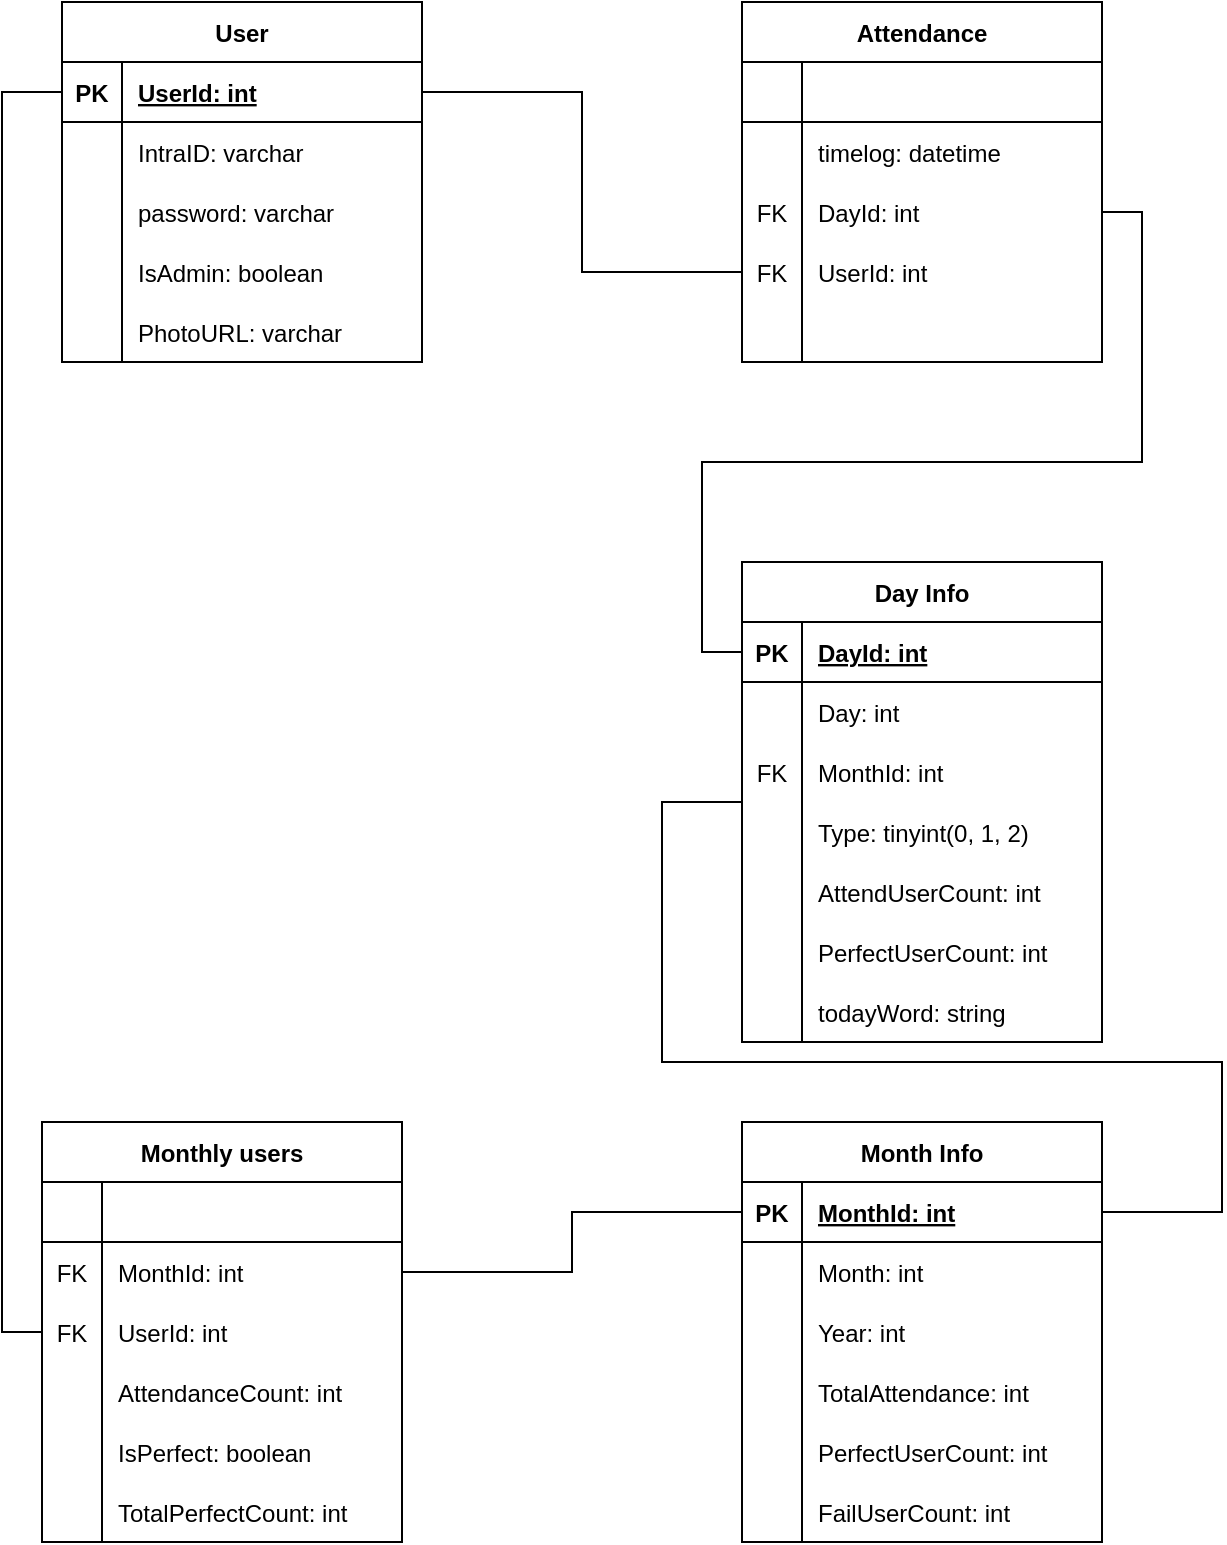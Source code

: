 <mxfile version="20.6.0" type="github" pages="2">
  <diagram name="v2" id="oS_0Q0zfdPqmZGuMcg7f">
    <mxGraphModel dx="946" dy="625" grid="1" gridSize="10" guides="1" tooltips="1" connect="1" arrows="1" fold="1" page="1" pageScale="1" pageWidth="827" pageHeight="1169" math="0" shadow="0">
      <root>
        <mxCell id="bGP21VVVezAT2Zh22Dts-0" />
        <mxCell id="bGP21VVVezAT2Zh22Dts-1" parent="bGP21VVVezAT2Zh22Dts-0" />
        <mxCell id="bGP21VVVezAT2Zh22Dts-2" value="User" style="shape=table;startSize=30;container=1;collapsible=1;childLayout=tableLayout;fixedRows=1;rowLines=0;fontStyle=1;align=center;resizeLast=1;" vertex="1" parent="bGP21VVVezAT2Zh22Dts-1">
          <mxGeometry x="140" y="110" width="180" height="180" as="geometry">
            <mxRectangle x="130" y="170" width="70" height="30" as="alternateBounds" />
          </mxGeometry>
        </mxCell>
        <mxCell id="bGP21VVVezAT2Zh22Dts-3" value="" style="shape=tableRow;horizontal=0;startSize=0;swimlaneHead=0;swimlaneBody=0;fillColor=none;collapsible=0;dropTarget=0;points=[[0,0.5],[1,0.5]];portConstraint=eastwest;top=0;left=0;right=0;bottom=1;" vertex="1" parent="bGP21VVVezAT2Zh22Dts-2">
          <mxGeometry y="30" width="180" height="30" as="geometry" />
        </mxCell>
        <mxCell id="bGP21VVVezAT2Zh22Dts-4" value="PK" style="shape=partialRectangle;connectable=0;fillColor=none;top=0;left=0;bottom=0;right=0;fontStyle=1;overflow=hidden;" vertex="1" parent="bGP21VVVezAT2Zh22Dts-3">
          <mxGeometry width="30" height="30" as="geometry">
            <mxRectangle width="30" height="30" as="alternateBounds" />
          </mxGeometry>
        </mxCell>
        <mxCell id="bGP21VVVezAT2Zh22Dts-5" value="UserId: int" style="shape=partialRectangle;connectable=0;fillColor=none;top=0;left=0;bottom=0;right=0;align=left;spacingLeft=6;fontStyle=5;overflow=hidden;" vertex="1" parent="bGP21VVVezAT2Zh22Dts-3">
          <mxGeometry x="30" width="150" height="30" as="geometry">
            <mxRectangle width="150" height="30" as="alternateBounds" />
          </mxGeometry>
        </mxCell>
        <mxCell id="bGP21VVVezAT2Zh22Dts-6" value="" style="shape=tableRow;horizontal=0;startSize=0;swimlaneHead=0;swimlaneBody=0;fillColor=none;collapsible=0;dropTarget=0;points=[[0,0.5],[1,0.5]];portConstraint=eastwest;top=0;left=0;right=0;bottom=0;" vertex="1" parent="bGP21VVVezAT2Zh22Dts-2">
          <mxGeometry y="60" width="180" height="30" as="geometry" />
        </mxCell>
        <mxCell id="bGP21VVVezAT2Zh22Dts-7" value="" style="shape=partialRectangle;connectable=0;fillColor=none;top=0;left=0;bottom=0;right=0;editable=1;overflow=hidden;" vertex="1" parent="bGP21VVVezAT2Zh22Dts-6">
          <mxGeometry width="30" height="30" as="geometry">
            <mxRectangle width="30" height="30" as="alternateBounds" />
          </mxGeometry>
        </mxCell>
        <mxCell id="bGP21VVVezAT2Zh22Dts-8" value="IntraID: varchar" style="shape=partialRectangle;connectable=0;fillColor=none;top=0;left=0;bottom=0;right=0;align=left;spacingLeft=6;overflow=hidden;" vertex="1" parent="bGP21VVVezAT2Zh22Dts-6">
          <mxGeometry x="30" width="150" height="30" as="geometry">
            <mxRectangle width="150" height="30" as="alternateBounds" />
          </mxGeometry>
        </mxCell>
        <mxCell id="bGP21VVVezAT2Zh22Dts-9" value="" style="shape=tableRow;horizontal=0;startSize=0;swimlaneHead=0;swimlaneBody=0;fillColor=none;collapsible=0;dropTarget=0;points=[[0,0.5],[1,0.5]];portConstraint=eastwest;top=0;left=0;right=0;bottom=0;" vertex="1" parent="bGP21VVVezAT2Zh22Dts-2">
          <mxGeometry y="90" width="180" height="30" as="geometry" />
        </mxCell>
        <mxCell id="bGP21VVVezAT2Zh22Dts-10" value="" style="shape=partialRectangle;connectable=0;fillColor=none;top=0;left=0;bottom=0;right=0;editable=1;overflow=hidden;" vertex="1" parent="bGP21VVVezAT2Zh22Dts-9">
          <mxGeometry width="30" height="30" as="geometry">
            <mxRectangle width="30" height="30" as="alternateBounds" />
          </mxGeometry>
        </mxCell>
        <mxCell id="bGP21VVVezAT2Zh22Dts-11" value="password: varchar" style="shape=partialRectangle;connectable=0;fillColor=none;top=0;left=0;bottom=0;right=0;align=left;spacingLeft=6;overflow=hidden;" vertex="1" parent="bGP21VVVezAT2Zh22Dts-9">
          <mxGeometry x="30" width="150" height="30" as="geometry">
            <mxRectangle width="150" height="30" as="alternateBounds" />
          </mxGeometry>
        </mxCell>
        <mxCell id="bGP21VVVezAT2Zh22Dts-12" value="" style="shape=tableRow;horizontal=0;startSize=0;swimlaneHead=0;swimlaneBody=0;fillColor=none;collapsible=0;dropTarget=0;points=[[0,0.5],[1,0.5]];portConstraint=eastwest;top=0;left=0;right=0;bottom=0;" vertex="1" parent="bGP21VVVezAT2Zh22Dts-2">
          <mxGeometry y="120" width="180" height="30" as="geometry" />
        </mxCell>
        <mxCell id="bGP21VVVezAT2Zh22Dts-13" value="" style="shape=partialRectangle;connectable=0;fillColor=none;top=0;left=0;bottom=0;right=0;editable=1;overflow=hidden;" vertex="1" parent="bGP21VVVezAT2Zh22Dts-12">
          <mxGeometry width="30" height="30" as="geometry">
            <mxRectangle width="30" height="30" as="alternateBounds" />
          </mxGeometry>
        </mxCell>
        <mxCell id="bGP21VVVezAT2Zh22Dts-14" value="IsAdmin: boolean" style="shape=partialRectangle;connectable=0;fillColor=none;top=0;left=0;bottom=0;right=0;align=left;spacingLeft=6;overflow=hidden;" vertex="1" parent="bGP21VVVezAT2Zh22Dts-12">
          <mxGeometry x="30" width="150" height="30" as="geometry">
            <mxRectangle width="150" height="30" as="alternateBounds" />
          </mxGeometry>
        </mxCell>
        <mxCell id="bGP21VVVezAT2Zh22Dts-15" value="" style="shape=tableRow;horizontal=0;startSize=0;swimlaneHead=0;swimlaneBody=0;fillColor=none;collapsible=0;dropTarget=0;points=[[0,0.5],[1,0.5]];portConstraint=eastwest;top=0;left=0;right=0;bottom=0;" vertex="1" parent="bGP21VVVezAT2Zh22Dts-2">
          <mxGeometry y="150" width="180" height="30" as="geometry" />
        </mxCell>
        <mxCell id="bGP21VVVezAT2Zh22Dts-16" value="" style="shape=partialRectangle;connectable=0;fillColor=none;top=0;left=0;bottom=0;right=0;editable=1;overflow=hidden;" vertex="1" parent="bGP21VVVezAT2Zh22Dts-15">
          <mxGeometry width="30" height="30" as="geometry">
            <mxRectangle width="30" height="30" as="alternateBounds" />
          </mxGeometry>
        </mxCell>
        <mxCell id="bGP21VVVezAT2Zh22Dts-17" value="PhotoURL: varchar" style="shape=partialRectangle;connectable=0;fillColor=none;top=0;left=0;bottom=0;right=0;align=left;spacingLeft=6;overflow=hidden;" vertex="1" parent="bGP21VVVezAT2Zh22Dts-15">
          <mxGeometry x="30" width="150" height="30" as="geometry">
            <mxRectangle width="150" height="30" as="alternateBounds" />
          </mxGeometry>
        </mxCell>
        <mxCell id="bGP21VVVezAT2Zh22Dts-18" value="Attendance" style="shape=table;startSize=30;container=1;collapsible=1;childLayout=tableLayout;fixedRows=1;rowLines=0;fontStyle=1;align=center;resizeLast=1;" vertex="1" parent="bGP21VVVezAT2Zh22Dts-1">
          <mxGeometry x="480" y="110" width="180" height="180" as="geometry">
            <mxRectangle x="130" y="170" width="70" height="30" as="alternateBounds" />
          </mxGeometry>
        </mxCell>
        <mxCell id="bGP21VVVezAT2Zh22Dts-19" value="" style="shape=tableRow;horizontal=0;startSize=0;swimlaneHead=0;swimlaneBody=0;fillColor=none;collapsible=0;dropTarget=0;points=[[0,0.5],[1,0.5]];portConstraint=eastwest;top=0;left=0;right=0;bottom=1;" vertex="1" parent="bGP21VVVezAT2Zh22Dts-18">
          <mxGeometry y="30" width="180" height="30" as="geometry" />
        </mxCell>
        <mxCell id="bGP21VVVezAT2Zh22Dts-20" value="" style="shape=partialRectangle;connectable=0;fillColor=none;top=0;left=0;bottom=0;right=0;fontStyle=1;overflow=hidden;" vertex="1" parent="bGP21VVVezAT2Zh22Dts-19">
          <mxGeometry width="30" height="30" as="geometry">
            <mxRectangle width="30" height="30" as="alternateBounds" />
          </mxGeometry>
        </mxCell>
        <mxCell id="bGP21VVVezAT2Zh22Dts-21" value="" style="shape=partialRectangle;connectable=0;fillColor=none;top=0;left=0;bottom=0;right=0;align=left;spacingLeft=6;fontStyle=5;overflow=hidden;" vertex="1" parent="bGP21VVVezAT2Zh22Dts-19">
          <mxGeometry x="30" width="150" height="30" as="geometry">
            <mxRectangle width="150" height="30" as="alternateBounds" />
          </mxGeometry>
        </mxCell>
        <mxCell id="bGP21VVVezAT2Zh22Dts-22" value="" style="shape=tableRow;horizontal=0;startSize=0;swimlaneHead=0;swimlaneBody=0;fillColor=none;collapsible=0;dropTarget=0;points=[[0,0.5],[1,0.5]];portConstraint=eastwest;top=0;left=0;right=0;bottom=0;" vertex="1" parent="bGP21VVVezAT2Zh22Dts-18">
          <mxGeometry y="60" width="180" height="30" as="geometry" />
        </mxCell>
        <mxCell id="bGP21VVVezAT2Zh22Dts-23" value="" style="shape=partialRectangle;connectable=0;fillColor=none;top=0;left=0;bottom=0;right=0;editable=1;overflow=hidden;" vertex="1" parent="bGP21VVVezAT2Zh22Dts-22">
          <mxGeometry width="30" height="30" as="geometry">
            <mxRectangle width="30" height="30" as="alternateBounds" />
          </mxGeometry>
        </mxCell>
        <mxCell id="bGP21VVVezAT2Zh22Dts-24" value="timelog: datetime" style="shape=partialRectangle;connectable=0;fillColor=none;top=0;left=0;bottom=0;right=0;align=left;spacingLeft=6;overflow=hidden;" vertex="1" parent="bGP21VVVezAT2Zh22Dts-22">
          <mxGeometry x="30" width="150" height="30" as="geometry">
            <mxRectangle width="150" height="30" as="alternateBounds" />
          </mxGeometry>
        </mxCell>
        <mxCell id="bGP21VVVezAT2Zh22Dts-25" value="" style="shape=tableRow;horizontal=0;startSize=0;swimlaneHead=0;swimlaneBody=0;fillColor=none;collapsible=0;dropTarget=0;points=[[0,0.5],[1,0.5]];portConstraint=eastwest;top=0;left=0;right=0;bottom=0;" vertex="1" parent="bGP21VVVezAT2Zh22Dts-18">
          <mxGeometry y="90" width="180" height="30" as="geometry" />
        </mxCell>
        <mxCell id="bGP21VVVezAT2Zh22Dts-26" value="FK" style="shape=partialRectangle;connectable=0;fillColor=none;top=0;left=0;bottom=0;right=0;editable=1;overflow=hidden;" vertex="1" parent="bGP21VVVezAT2Zh22Dts-25">
          <mxGeometry width="30" height="30" as="geometry">
            <mxRectangle width="30" height="30" as="alternateBounds" />
          </mxGeometry>
        </mxCell>
        <mxCell id="bGP21VVVezAT2Zh22Dts-27" value="DayId: int" style="shape=partialRectangle;connectable=0;fillColor=none;top=0;left=0;bottom=0;right=0;align=left;spacingLeft=6;overflow=hidden;" vertex="1" parent="bGP21VVVezAT2Zh22Dts-25">
          <mxGeometry x="30" width="150" height="30" as="geometry">
            <mxRectangle width="150" height="30" as="alternateBounds" />
          </mxGeometry>
        </mxCell>
        <mxCell id="bGP21VVVezAT2Zh22Dts-28" value="" style="shape=tableRow;horizontal=0;startSize=0;swimlaneHead=0;swimlaneBody=0;fillColor=none;collapsible=0;dropTarget=0;points=[[0,0.5],[1,0.5]];portConstraint=eastwest;top=0;left=0;right=0;bottom=0;" vertex="1" parent="bGP21VVVezAT2Zh22Dts-18">
          <mxGeometry y="120" width="180" height="30" as="geometry" />
        </mxCell>
        <mxCell id="bGP21VVVezAT2Zh22Dts-29" value="FK" style="shape=partialRectangle;connectable=0;fillColor=none;top=0;left=0;bottom=0;right=0;editable=1;overflow=hidden;" vertex="1" parent="bGP21VVVezAT2Zh22Dts-28">
          <mxGeometry width="30" height="30" as="geometry">
            <mxRectangle width="30" height="30" as="alternateBounds" />
          </mxGeometry>
        </mxCell>
        <mxCell id="bGP21VVVezAT2Zh22Dts-30" value="UserId: int" style="shape=partialRectangle;connectable=0;fillColor=none;top=0;left=0;bottom=0;right=0;align=left;spacingLeft=6;overflow=hidden;" vertex="1" parent="bGP21VVVezAT2Zh22Dts-28">
          <mxGeometry x="30" width="150" height="30" as="geometry">
            <mxRectangle width="150" height="30" as="alternateBounds" />
          </mxGeometry>
        </mxCell>
        <mxCell id="bGP21VVVezAT2Zh22Dts-31" value="" style="shape=tableRow;horizontal=0;startSize=0;swimlaneHead=0;swimlaneBody=0;fillColor=none;collapsible=0;dropTarget=0;points=[[0,0.5],[1,0.5]];portConstraint=eastwest;top=0;left=0;right=0;bottom=0;" vertex="1" parent="bGP21VVVezAT2Zh22Dts-18">
          <mxGeometry y="150" width="180" height="30" as="geometry" />
        </mxCell>
        <mxCell id="bGP21VVVezAT2Zh22Dts-32" value="" style="shape=partialRectangle;connectable=0;fillColor=none;top=0;left=0;bottom=0;right=0;editable=1;overflow=hidden;" vertex="1" parent="bGP21VVVezAT2Zh22Dts-31">
          <mxGeometry width="30" height="30" as="geometry">
            <mxRectangle width="30" height="30" as="alternateBounds" />
          </mxGeometry>
        </mxCell>
        <mxCell id="bGP21VVVezAT2Zh22Dts-33" value="" style="shape=partialRectangle;connectable=0;fillColor=none;top=0;left=0;bottom=0;right=0;align=left;spacingLeft=6;overflow=hidden;" vertex="1" parent="bGP21VVVezAT2Zh22Dts-31">
          <mxGeometry x="30" width="150" height="30" as="geometry">
            <mxRectangle width="150" height="30" as="alternateBounds" />
          </mxGeometry>
        </mxCell>
        <mxCell id="bGP21VVVezAT2Zh22Dts-34" value="Monthly users" style="shape=table;startSize=30;container=1;collapsible=1;childLayout=tableLayout;fixedRows=1;rowLines=0;fontStyle=1;align=center;resizeLast=1;" vertex="1" parent="bGP21VVVezAT2Zh22Dts-1">
          <mxGeometry x="130" y="670" width="180" height="210" as="geometry">
            <mxRectangle x="130" y="170" width="70" height="30" as="alternateBounds" />
          </mxGeometry>
        </mxCell>
        <mxCell id="bGP21VVVezAT2Zh22Dts-35" value="" style="shape=tableRow;horizontal=0;startSize=0;swimlaneHead=0;swimlaneBody=0;fillColor=none;collapsible=0;dropTarget=0;points=[[0,0.5],[1,0.5]];portConstraint=eastwest;top=0;left=0;right=0;bottom=1;" vertex="1" parent="bGP21VVVezAT2Zh22Dts-34">
          <mxGeometry y="30" width="180" height="30" as="geometry" />
        </mxCell>
        <mxCell id="bGP21VVVezAT2Zh22Dts-36" value="" style="shape=partialRectangle;connectable=0;fillColor=none;top=0;left=0;bottom=0;right=0;fontStyle=1;overflow=hidden;" vertex="1" parent="bGP21VVVezAT2Zh22Dts-35">
          <mxGeometry width="30" height="30" as="geometry">
            <mxRectangle width="30" height="30" as="alternateBounds" />
          </mxGeometry>
        </mxCell>
        <mxCell id="bGP21VVVezAT2Zh22Dts-37" value="" style="shape=partialRectangle;connectable=0;fillColor=none;top=0;left=0;bottom=0;right=0;align=left;spacingLeft=6;fontStyle=5;overflow=hidden;" vertex="1" parent="bGP21VVVezAT2Zh22Dts-35">
          <mxGeometry x="30" width="150" height="30" as="geometry">
            <mxRectangle width="150" height="30" as="alternateBounds" />
          </mxGeometry>
        </mxCell>
        <mxCell id="bGP21VVVezAT2Zh22Dts-38" value="" style="shape=tableRow;horizontal=0;startSize=0;swimlaneHead=0;swimlaneBody=0;fillColor=none;collapsible=0;dropTarget=0;points=[[0,0.5],[1,0.5]];portConstraint=eastwest;top=0;left=0;right=0;bottom=0;" vertex="1" parent="bGP21VVVezAT2Zh22Dts-34">
          <mxGeometry y="60" width="180" height="30" as="geometry" />
        </mxCell>
        <mxCell id="bGP21VVVezAT2Zh22Dts-39" value="FK" style="shape=partialRectangle;connectable=0;fillColor=none;top=0;left=0;bottom=0;right=0;editable=1;overflow=hidden;" vertex="1" parent="bGP21VVVezAT2Zh22Dts-38">
          <mxGeometry width="30" height="30" as="geometry">
            <mxRectangle width="30" height="30" as="alternateBounds" />
          </mxGeometry>
        </mxCell>
        <mxCell id="bGP21VVVezAT2Zh22Dts-40" value="MonthId: int" style="shape=partialRectangle;connectable=0;fillColor=none;top=0;left=0;bottom=0;right=0;align=left;spacingLeft=6;overflow=hidden;" vertex="1" parent="bGP21VVVezAT2Zh22Dts-38">
          <mxGeometry x="30" width="150" height="30" as="geometry">
            <mxRectangle width="150" height="30" as="alternateBounds" />
          </mxGeometry>
        </mxCell>
        <mxCell id="bGP21VVVezAT2Zh22Dts-41" value="" style="shape=tableRow;horizontal=0;startSize=0;swimlaneHead=0;swimlaneBody=0;fillColor=none;collapsible=0;dropTarget=0;points=[[0,0.5],[1,0.5]];portConstraint=eastwest;top=0;left=0;right=0;bottom=0;" vertex="1" parent="bGP21VVVezAT2Zh22Dts-34">
          <mxGeometry y="90" width="180" height="30" as="geometry" />
        </mxCell>
        <mxCell id="bGP21VVVezAT2Zh22Dts-42" value="FK" style="shape=partialRectangle;connectable=0;fillColor=none;top=0;left=0;bottom=0;right=0;editable=1;overflow=hidden;" vertex="1" parent="bGP21VVVezAT2Zh22Dts-41">
          <mxGeometry width="30" height="30" as="geometry">
            <mxRectangle width="30" height="30" as="alternateBounds" />
          </mxGeometry>
        </mxCell>
        <mxCell id="bGP21VVVezAT2Zh22Dts-43" value="UserId: int" style="shape=partialRectangle;connectable=0;fillColor=none;top=0;left=0;bottom=0;right=0;align=left;spacingLeft=6;overflow=hidden;" vertex="1" parent="bGP21VVVezAT2Zh22Dts-41">
          <mxGeometry x="30" width="150" height="30" as="geometry">
            <mxRectangle width="150" height="30" as="alternateBounds" />
          </mxGeometry>
        </mxCell>
        <mxCell id="bGP21VVVezAT2Zh22Dts-44" value="" style="shape=tableRow;horizontal=0;startSize=0;swimlaneHead=0;swimlaneBody=0;fillColor=none;collapsible=0;dropTarget=0;points=[[0,0.5],[1,0.5]];portConstraint=eastwest;top=0;left=0;right=0;bottom=0;" vertex="1" parent="bGP21VVVezAT2Zh22Dts-34">
          <mxGeometry y="120" width="180" height="30" as="geometry" />
        </mxCell>
        <mxCell id="bGP21VVVezAT2Zh22Dts-45" value="" style="shape=partialRectangle;connectable=0;fillColor=none;top=0;left=0;bottom=0;right=0;editable=1;overflow=hidden;" vertex="1" parent="bGP21VVVezAT2Zh22Dts-44">
          <mxGeometry width="30" height="30" as="geometry">
            <mxRectangle width="30" height="30" as="alternateBounds" />
          </mxGeometry>
        </mxCell>
        <mxCell id="bGP21VVVezAT2Zh22Dts-46" value="AttendanceCount: int" style="shape=partialRectangle;connectable=0;fillColor=none;top=0;left=0;bottom=0;right=0;align=left;spacingLeft=6;overflow=hidden;" vertex="1" parent="bGP21VVVezAT2Zh22Dts-44">
          <mxGeometry x="30" width="150" height="30" as="geometry">
            <mxRectangle width="150" height="30" as="alternateBounds" />
          </mxGeometry>
        </mxCell>
        <mxCell id="bGP21VVVezAT2Zh22Dts-47" value="" style="shape=tableRow;horizontal=0;startSize=0;swimlaneHead=0;swimlaneBody=0;fillColor=none;collapsible=0;dropTarget=0;points=[[0,0.5],[1,0.5]];portConstraint=eastwest;top=0;left=0;right=0;bottom=0;" vertex="1" parent="bGP21VVVezAT2Zh22Dts-34">
          <mxGeometry y="150" width="180" height="30" as="geometry" />
        </mxCell>
        <mxCell id="bGP21VVVezAT2Zh22Dts-48" value="" style="shape=partialRectangle;connectable=0;fillColor=none;top=0;left=0;bottom=0;right=0;editable=1;overflow=hidden;" vertex="1" parent="bGP21VVVezAT2Zh22Dts-47">
          <mxGeometry width="30" height="30" as="geometry">
            <mxRectangle width="30" height="30" as="alternateBounds" />
          </mxGeometry>
        </mxCell>
        <mxCell id="bGP21VVVezAT2Zh22Dts-49" value="IsPerfect: boolean" style="shape=partialRectangle;connectable=0;fillColor=none;top=0;left=0;bottom=0;right=0;align=left;spacingLeft=6;overflow=hidden;" vertex="1" parent="bGP21VVVezAT2Zh22Dts-47">
          <mxGeometry x="30" width="150" height="30" as="geometry">
            <mxRectangle width="150" height="30" as="alternateBounds" />
          </mxGeometry>
        </mxCell>
        <mxCell id="bGP21VVVezAT2Zh22Dts-50" value="" style="shape=tableRow;horizontal=0;startSize=0;swimlaneHead=0;swimlaneBody=0;fillColor=none;collapsible=0;dropTarget=0;points=[[0,0.5],[1,0.5]];portConstraint=eastwest;top=0;left=0;right=0;bottom=0;" vertex="1" parent="bGP21VVVezAT2Zh22Dts-34">
          <mxGeometry y="180" width="180" height="30" as="geometry" />
        </mxCell>
        <mxCell id="bGP21VVVezAT2Zh22Dts-51" value="" style="shape=partialRectangle;connectable=0;fillColor=none;top=0;left=0;bottom=0;right=0;editable=1;overflow=hidden;" vertex="1" parent="bGP21VVVezAT2Zh22Dts-50">
          <mxGeometry width="30" height="30" as="geometry">
            <mxRectangle width="30" height="30" as="alternateBounds" />
          </mxGeometry>
        </mxCell>
        <mxCell id="bGP21VVVezAT2Zh22Dts-52" value="TotalPerfectCount: int" style="shape=partialRectangle;connectable=0;fillColor=none;top=0;left=0;bottom=0;right=0;align=left;spacingLeft=6;overflow=hidden;" vertex="1" parent="bGP21VVVezAT2Zh22Dts-50">
          <mxGeometry x="30" width="150" height="30" as="geometry">
            <mxRectangle width="150" height="30" as="alternateBounds" />
          </mxGeometry>
        </mxCell>
        <mxCell id="bGP21VVVezAT2Zh22Dts-53" value="Month Info" style="shape=table;startSize=30;container=1;collapsible=1;childLayout=tableLayout;fixedRows=1;rowLines=0;fontStyle=1;align=center;resizeLast=1;" vertex="1" parent="bGP21VVVezAT2Zh22Dts-1">
          <mxGeometry x="480" y="670" width="180" height="210" as="geometry">
            <mxRectangle x="130" y="170" width="70" height="30" as="alternateBounds" />
          </mxGeometry>
        </mxCell>
        <mxCell id="bGP21VVVezAT2Zh22Dts-54" value="" style="shape=tableRow;horizontal=0;startSize=0;swimlaneHead=0;swimlaneBody=0;fillColor=none;collapsible=0;dropTarget=0;points=[[0,0.5],[1,0.5]];portConstraint=eastwest;top=0;left=0;right=0;bottom=1;" vertex="1" parent="bGP21VVVezAT2Zh22Dts-53">
          <mxGeometry y="30" width="180" height="30" as="geometry" />
        </mxCell>
        <mxCell id="bGP21VVVezAT2Zh22Dts-55" value="PK" style="shape=partialRectangle;connectable=0;fillColor=none;top=0;left=0;bottom=0;right=0;fontStyle=1;overflow=hidden;" vertex="1" parent="bGP21VVVezAT2Zh22Dts-54">
          <mxGeometry width="30" height="30" as="geometry">
            <mxRectangle width="30" height="30" as="alternateBounds" />
          </mxGeometry>
        </mxCell>
        <mxCell id="bGP21VVVezAT2Zh22Dts-56" value="MonthId: int" style="shape=partialRectangle;connectable=0;fillColor=none;top=0;left=0;bottom=0;right=0;align=left;spacingLeft=6;fontStyle=5;overflow=hidden;" vertex="1" parent="bGP21VVVezAT2Zh22Dts-54">
          <mxGeometry x="30" width="150" height="30" as="geometry">
            <mxRectangle width="150" height="30" as="alternateBounds" />
          </mxGeometry>
        </mxCell>
        <mxCell id="bGP21VVVezAT2Zh22Dts-57" value="" style="shape=tableRow;horizontal=0;startSize=0;swimlaneHead=0;swimlaneBody=0;fillColor=none;collapsible=0;dropTarget=0;points=[[0,0.5],[1,0.5]];portConstraint=eastwest;top=0;left=0;right=0;bottom=0;" vertex="1" parent="bGP21VVVezAT2Zh22Dts-53">
          <mxGeometry y="60" width="180" height="30" as="geometry" />
        </mxCell>
        <mxCell id="bGP21VVVezAT2Zh22Dts-58" value="" style="shape=partialRectangle;connectable=0;fillColor=none;top=0;left=0;bottom=0;right=0;editable=1;overflow=hidden;" vertex="1" parent="bGP21VVVezAT2Zh22Dts-57">
          <mxGeometry width="30" height="30" as="geometry">
            <mxRectangle width="30" height="30" as="alternateBounds" />
          </mxGeometry>
        </mxCell>
        <mxCell id="bGP21VVVezAT2Zh22Dts-59" value="Month: int" style="shape=partialRectangle;connectable=0;fillColor=none;top=0;left=0;bottom=0;right=0;align=left;spacingLeft=6;overflow=hidden;" vertex="1" parent="bGP21VVVezAT2Zh22Dts-57">
          <mxGeometry x="30" width="150" height="30" as="geometry">
            <mxRectangle width="150" height="30" as="alternateBounds" />
          </mxGeometry>
        </mxCell>
        <mxCell id="bGP21VVVezAT2Zh22Dts-60" value="" style="shape=tableRow;horizontal=0;startSize=0;swimlaneHead=0;swimlaneBody=0;fillColor=none;collapsible=0;dropTarget=0;points=[[0,0.5],[1,0.5]];portConstraint=eastwest;top=0;left=0;right=0;bottom=0;" vertex="1" parent="bGP21VVVezAT2Zh22Dts-53">
          <mxGeometry y="90" width="180" height="30" as="geometry" />
        </mxCell>
        <mxCell id="bGP21VVVezAT2Zh22Dts-61" value="" style="shape=partialRectangle;connectable=0;fillColor=none;top=0;left=0;bottom=0;right=0;editable=1;overflow=hidden;" vertex="1" parent="bGP21VVVezAT2Zh22Dts-60">
          <mxGeometry width="30" height="30" as="geometry">
            <mxRectangle width="30" height="30" as="alternateBounds" />
          </mxGeometry>
        </mxCell>
        <mxCell id="bGP21VVVezAT2Zh22Dts-62" value="Year: int" style="shape=partialRectangle;connectable=0;fillColor=none;top=0;left=0;bottom=0;right=0;align=left;spacingLeft=6;overflow=hidden;" vertex="1" parent="bGP21VVVezAT2Zh22Dts-60">
          <mxGeometry x="30" width="150" height="30" as="geometry">
            <mxRectangle width="150" height="30" as="alternateBounds" />
          </mxGeometry>
        </mxCell>
        <mxCell id="bGP21VVVezAT2Zh22Dts-63" value="" style="shape=tableRow;horizontal=0;startSize=0;swimlaneHead=0;swimlaneBody=0;fillColor=none;collapsible=0;dropTarget=0;points=[[0,0.5],[1,0.5]];portConstraint=eastwest;top=0;left=0;right=0;bottom=0;" vertex="1" parent="bGP21VVVezAT2Zh22Dts-53">
          <mxGeometry y="120" width="180" height="30" as="geometry" />
        </mxCell>
        <mxCell id="bGP21VVVezAT2Zh22Dts-64" value="" style="shape=partialRectangle;connectable=0;fillColor=none;top=0;left=0;bottom=0;right=0;editable=1;overflow=hidden;" vertex="1" parent="bGP21VVVezAT2Zh22Dts-63">
          <mxGeometry width="30" height="30" as="geometry">
            <mxRectangle width="30" height="30" as="alternateBounds" />
          </mxGeometry>
        </mxCell>
        <mxCell id="bGP21VVVezAT2Zh22Dts-65" value="TotalAttendance: int" style="shape=partialRectangle;connectable=0;fillColor=none;top=0;left=0;bottom=0;right=0;align=left;spacingLeft=6;overflow=hidden;" vertex="1" parent="bGP21VVVezAT2Zh22Dts-63">
          <mxGeometry x="30" width="150" height="30" as="geometry">
            <mxRectangle width="150" height="30" as="alternateBounds" />
          </mxGeometry>
        </mxCell>
        <mxCell id="bGP21VVVezAT2Zh22Dts-66" value="" style="shape=tableRow;horizontal=0;startSize=0;swimlaneHead=0;swimlaneBody=0;fillColor=none;collapsible=0;dropTarget=0;points=[[0,0.5],[1,0.5]];portConstraint=eastwest;top=0;left=0;right=0;bottom=0;" vertex="1" parent="bGP21VVVezAT2Zh22Dts-53">
          <mxGeometry y="150" width="180" height="30" as="geometry" />
        </mxCell>
        <mxCell id="bGP21VVVezAT2Zh22Dts-67" value="" style="shape=partialRectangle;connectable=0;fillColor=none;top=0;left=0;bottom=0;right=0;editable=1;overflow=hidden;" vertex="1" parent="bGP21VVVezAT2Zh22Dts-66">
          <mxGeometry width="30" height="30" as="geometry">
            <mxRectangle width="30" height="30" as="alternateBounds" />
          </mxGeometry>
        </mxCell>
        <mxCell id="bGP21VVVezAT2Zh22Dts-68" value="PerfectUserCount: int" style="shape=partialRectangle;connectable=0;fillColor=none;top=0;left=0;bottom=0;right=0;align=left;spacingLeft=6;overflow=hidden;" vertex="1" parent="bGP21VVVezAT2Zh22Dts-66">
          <mxGeometry x="30" width="150" height="30" as="geometry">
            <mxRectangle width="150" height="30" as="alternateBounds" />
          </mxGeometry>
        </mxCell>
        <mxCell id="bGP21VVVezAT2Zh22Dts-69" value="" style="shape=tableRow;horizontal=0;startSize=0;swimlaneHead=0;swimlaneBody=0;fillColor=none;collapsible=0;dropTarget=0;points=[[0,0.5],[1,0.5]];portConstraint=eastwest;top=0;left=0;right=0;bottom=0;" vertex="1" parent="bGP21VVVezAT2Zh22Dts-53">
          <mxGeometry y="180" width="180" height="30" as="geometry" />
        </mxCell>
        <mxCell id="bGP21VVVezAT2Zh22Dts-70" value="" style="shape=partialRectangle;connectable=0;fillColor=none;top=0;left=0;bottom=0;right=0;editable=1;overflow=hidden;" vertex="1" parent="bGP21VVVezAT2Zh22Dts-69">
          <mxGeometry width="30" height="30" as="geometry">
            <mxRectangle width="30" height="30" as="alternateBounds" />
          </mxGeometry>
        </mxCell>
        <mxCell id="bGP21VVVezAT2Zh22Dts-71" value="FailUserCount: int" style="shape=partialRectangle;connectable=0;fillColor=none;top=0;left=0;bottom=0;right=0;align=left;spacingLeft=6;overflow=hidden;" vertex="1" parent="bGP21VVVezAT2Zh22Dts-69">
          <mxGeometry x="30" width="150" height="30" as="geometry">
            <mxRectangle width="150" height="30" as="alternateBounds" />
          </mxGeometry>
        </mxCell>
        <mxCell id="bGP21VVVezAT2Zh22Dts-72" style="edgeStyle=orthogonalEdgeStyle;rounded=0;orthogonalLoop=1;jettySize=auto;html=1;exitX=0;exitY=0.5;exitDx=0;exitDy=0;entryX=1;entryY=0.5;entryDx=0;entryDy=0;endArrow=none;endFill=0;" edge="1" parent="bGP21VVVezAT2Zh22Dts-1" source="bGP21VVVezAT2Zh22Dts-74" target="bGP21VVVezAT2Zh22Dts-25">
          <mxGeometry relative="1" as="geometry">
            <Array as="points">
              <mxPoint x="460" y="435" />
              <mxPoint x="460" y="340" />
              <mxPoint x="680" y="340" />
              <mxPoint x="680" y="215" />
            </Array>
          </mxGeometry>
        </mxCell>
        <mxCell id="bGP21VVVezAT2Zh22Dts-73" value="Day Info" style="shape=table;startSize=30;container=1;collapsible=1;childLayout=tableLayout;fixedRows=1;rowLines=0;fontStyle=1;align=center;resizeLast=1;" vertex="1" parent="bGP21VVVezAT2Zh22Dts-1">
          <mxGeometry x="480" y="390" width="180" height="240" as="geometry">
            <mxRectangle x="130" y="170" width="70" height="30" as="alternateBounds" />
          </mxGeometry>
        </mxCell>
        <mxCell id="bGP21VVVezAT2Zh22Dts-74" value="" style="shape=tableRow;horizontal=0;startSize=0;swimlaneHead=0;swimlaneBody=0;fillColor=none;collapsible=0;dropTarget=0;points=[[0,0.5],[1,0.5]];portConstraint=eastwest;top=0;left=0;right=0;bottom=1;" vertex="1" parent="bGP21VVVezAT2Zh22Dts-73">
          <mxGeometry y="30" width="180" height="30" as="geometry" />
        </mxCell>
        <mxCell id="bGP21VVVezAT2Zh22Dts-75" value="PK" style="shape=partialRectangle;connectable=0;fillColor=none;top=0;left=0;bottom=0;right=0;fontStyle=1;overflow=hidden;" vertex="1" parent="bGP21VVVezAT2Zh22Dts-74">
          <mxGeometry width="30" height="30" as="geometry">
            <mxRectangle width="30" height="30" as="alternateBounds" />
          </mxGeometry>
        </mxCell>
        <mxCell id="bGP21VVVezAT2Zh22Dts-76" value="DayId: int" style="shape=partialRectangle;connectable=0;fillColor=none;top=0;left=0;bottom=0;right=0;align=left;spacingLeft=6;fontStyle=5;overflow=hidden;" vertex="1" parent="bGP21VVVezAT2Zh22Dts-74">
          <mxGeometry x="30" width="150" height="30" as="geometry">
            <mxRectangle width="150" height="30" as="alternateBounds" />
          </mxGeometry>
        </mxCell>
        <mxCell id="bGP21VVVezAT2Zh22Dts-77" value="" style="shape=tableRow;horizontal=0;startSize=0;swimlaneHead=0;swimlaneBody=0;fillColor=none;collapsible=0;dropTarget=0;points=[[0,0.5],[1,0.5]];portConstraint=eastwest;top=0;left=0;right=0;bottom=0;" vertex="1" parent="bGP21VVVezAT2Zh22Dts-73">
          <mxGeometry y="60" width="180" height="30" as="geometry" />
        </mxCell>
        <mxCell id="bGP21VVVezAT2Zh22Dts-78" value="" style="shape=partialRectangle;connectable=0;fillColor=none;top=0;left=0;bottom=0;right=0;editable=1;overflow=hidden;" vertex="1" parent="bGP21VVVezAT2Zh22Dts-77">
          <mxGeometry width="30" height="30" as="geometry">
            <mxRectangle width="30" height="30" as="alternateBounds" />
          </mxGeometry>
        </mxCell>
        <mxCell id="bGP21VVVezAT2Zh22Dts-79" value="Day: int" style="shape=partialRectangle;connectable=0;fillColor=none;top=0;left=0;bottom=0;right=0;align=left;spacingLeft=6;overflow=hidden;" vertex="1" parent="bGP21VVVezAT2Zh22Dts-77">
          <mxGeometry x="30" width="150" height="30" as="geometry">
            <mxRectangle width="150" height="30" as="alternateBounds" />
          </mxGeometry>
        </mxCell>
        <mxCell id="bGP21VVVezAT2Zh22Dts-80" value="" style="shape=tableRow;horizontal=0;startSize=0;swimlaneHead=0;swimlaneBody=0;fillColor=none;collapsible=0;dropTarget=0;points=[[0,0.5],[1,0.5]];portConstraint=eastwest;top=0;left=0;right=0;bottom=0;" vertex="1" parent="bGP21VVVezAT2Zh22Dts-73">
          <mxGeometry y="90" width="180" height="30" as="geometry" />
        </mxCell>
        <mxCell id="bGP21VVVezAT2Zh22Dts-81" value="FK" style="shape=partialRectangle;connectable=0;fillColor=none;top=0;left=0;bottom=0;right=0;editable=1;overflow=hidden;" vertex="1" parent="bGP21VVVezAT2Zh22Dts-80">
          <mxGeometry width="30" height="30" as="geometry">
            <mxRectangle width="30" height="30" as="alternateBounds" />
          </mxGeometry>
        </mxCell>
        <mxCell id="bGP21VVVezAT2Zh22Dts-82" value="MonthId: int" style="shape=partialRectangle;connectable=0;fillColor=none;top=0;left=0;bottom=0;right=0;align=left;spacingLeft=6;overflow=hidden;" vertex="1" parent="bGP21VVVezAT2Zh22Dts-80">
          <mxGeometry x="30" width="150" height="30" as="geometry">
            <mxRectangle width="150" height="30" as="alternateBounds" />
          </mxGeometry>
        </mxCell>
        <mxCell id="bGP21VVVezAT2Zh22Dts-83" value="" style="shape=tableRow;horizontal=0;startSize=0;swimlaneHead=0;swimlaneBody=0;fillColor=none;collapsible=0;dropTarget=0;points=[[0,0.5],[1,0.5]];portConstraint=eastwest;top=0;left=0;right=0;bottom=0;" vertex="1" parent="bGP21VVVezAT2Zh22Dts-73">
          <mxGeometry y="120" width="180" height="30" as="geometry" />
        </mxCell>
        <mxCell id="bGP21VVVezAT2Zh22Dts-84" value="" style="shape=partialRectangle;connectable=0;fillColor=none;top=0;left=0;bottom=0;right=0;editable=1;overflow=hidden;" vertex="1" parent="bGP21VVVezAT2Zh22Dts-83">
          <mxGeometry width="30" height="30" as="geometry">
            <mxRectangle width="30" height="30" as="alternateBounds" />
          </mxGeometry>
        </mxCell>
        <mxCell id="bGP21VVVezAT2Zh22Dts-85" value="Type: tinyint(0, 1, 2)" style="shape=partialRectangle;connectable=0;fillColor=none;top=0;left=0;bottom=0;right=0;align=left;spacingLeft=6;overflow=hidden;" vertex="1" parent="bGP21VVVezAT2Zh22Dts-83">
          <mxGeometry x="30" width="150" height="30" as="geometry">
            <mxRectangle width="150" height="30" as="alternateBounds" />
          </mxGeometry>
        </mxCell>
        <mxCell id="bGP21VVVezAT2Zh22Dts-86" value="" style="shape=tableRow;horizontal=0;startSize=0;swimlaneHead=0;swimlaneBody=0;fillColor=none;collapsible=0;dropTarget=0;points=[[0,0.5],[1,0.5]];portConstraint=eastwest;top=0;left=0;right=0;bottom=0;" vertex="1" parent="bGP21VVVezAT2Zh22Dts-73">
          <mxGeometry y="150" width="180" height="30" as="geometry" />
        </mxCell>
        <mxCell id="bGP21VVVezAT2Zh22Dts-87" value="" style="shape=partialRectangle;connectable=0;fillColor=none;top=0;left=0;bottom=0;right=0;editable=1;overflow=hidden;" vertex="1" parent="bGP21VVVezAT2Zh22Dts-86">
          <mxGeometry width="30" height="30" as="geometry">
            <mxRectangle width="30" height="30" as="alternateBounds" />
          </mxGeometry>
        </mxCell>
        <mxCell id="bGP21VVVezAT2Zh22Dts-88" value="AttendUserCount: int" style="shape=partialRectangle;connectable=0;fillColor=none;top=0;left=0;bottom=0;right=0;align=left;spacingLeft=6;overflow=hidden;" vertex="1" parent="bGP21VVVezAT2Zh22Dts-86">
          <mxGeometry x="30" width="150" height="30" as="geometry">
            <mxRectangle width="150" height="30" as="alternateBounds" />
          </mxGeometry>
        </mxCell>
        <mxCell id="bGP21VVVezAT2Zh22Dts-89" value="" style="shape=tableRow;horizontal=0;startSize=0;swimlaneHead=0;swimlaneBody=0;fillColor=none;collapsible=0;dropTarget=0;points=[[0,0.5],[1,0.5]];portConstraint=eastwest;top=0;left=0;right=0;bottom=0;" vertex="1" parent="bGP21VVVezAT2Zh22Dts-73">
          <mxGeometry y="180" width="180" height="30" as="geometry" />
        </mxCell>
        <mxCell id="bGP21VVVezAT2Zh22Dts-90" value="" style="shape=partialRectangle;connectable=0;fillColor=none;top=0;left=0;bottom=0;right=0;editable=1;overflow=hidden;" vertex="1" parent="bGP21VVVezAT2Zh22Dts-89">
          <mxGeometry width="30" height="30" as="geometry">
            <mxRectangle width="30" height="30" as="alternateBounds" />
          </mxGeometry>
        </mxCell>
        <mxCell id="bGP21VVVezAT2Zh22Dts-91" value="PerfectUserCount: int" style="shape=partialRectangle;connectable=0;fillColor=none;top=0;left=0;bottom=0;right=0;align=left;spacingLeft=6;overflow=hidden;" vertex="1" parent="bGP21VVVezAT2Zh22Dts-89">
          <mxGeometry x="30" width="150" height="30" as="geometry">
            <mxRectangle width="150" height="30" as="alternateBounds" />
          </mxGeometry>
        </mxCell>
        <mxCell id="m2fcgFFChBCtvCMigCGN-0" value="" style="shape=tableRow;horizontal=0;startSize=0;swimlaneHead=0;swimlaneBody=0;fillColor=none;collapsible=0;dropTarget=0;points=[[0,0.5],[1,0.5]];portConstraint=eastwest;top=0;left=0;right=0;bottom=0;" vertex="1" parent="bGP21VVVezAT2Zh22Dts-73">
          <mxGeometry y="210" width="180" height="30" as="geometry" />
        </mxCell>
        <mxCell id="m2fcgFFChBCtvCMigCGN-1" value="" style="shape=partialRectangle;connectable=0;fillColor=none;top=0;left=0;bottom=0;right=0;editable=1;overflow=hidden;" vertex="1" parent="m2fcgFFChBCtvCMigCGN-0">
          <mxGeometry width="30" height="30" as="geometry">
            <mxRectangle width="30" height="30" as="alternateBounds" />
          </mxGeometry>
        </mxCell>
        <mxCell id="m2fcgFFChBCtvCMigCGN-2" value="todayWord: string" style="shape=partialRectangle;connectable=0;fillColor=none;top=0;left=0;bottom=0;right=0;align=left;spacingLeft=6;overflow=hidden;" vertex="1" parent="m2fcgFFChBCtvCMigCGN-0">
          <mxGeometry x="30" width="150" height="30" as="geometry">
            <mxRectangle width="150" height="30" as="alternateBounds" />
          </mxGeometry>
        </mxCell>
        <mxCell id="bGP21VVVezAT2Zh22Dts-92" style="edgeStyle=orthogonalEdgeStyle;rounded=0;orthogonalLoop=1;jettySize=auto;html=1;exitX=1;exitY=0.5;exitDx=0;exitDy=0;entryX=0;entryY=0.5;entryDx=0;entryDy=0;endArrow=none;endFill=0;" edge="1" parent="bGP21VVVezAT2Zh22Dts-1" source="bGP21VVVezAT2Zh22Dts-3" target="bGP21VVVezAT2Zh22Dts-28">
          <mxGeometry relative="1" as="geometry" />
        </mxCell>
        <mxCell id="bGP21VVVezAT2Zh22Dts-93" style="edgeStyle=orthogonalEdgeStyle;rounded=0;orthogonalLoop=1;jettySize=auto;html=1;exitX=1;exitY=0.5;exitDx=0;exitDy=0;entryX=0;entryY=0.5;entryDx=0;entryDy=0;endArrow=none;endFill=0;" edge="1" parent="bGP21VVVezAT2Zh22Dts-1" source="bGP21VVVezAT2Zh22Dts-54" target="bGP21VVVezAT2Zh22Dts-80">
          <mxGeometry relative="1" as="geometry">
            <Array as="points">
              <mxPoint x="720" y="715" />
              <mxPoint x="720" y="640" />
              <mxPoint x="440" y="640" />
              <mxPoint x="440" y="510" />
            </Array>
          </mxGeometry>
        </mxCell>
        <mxCell id="bGP21VVVezAT2Zh22Dts-94" style="edgeStyle=orthogonalEdgeStyle;rounded=0;orthogonalLoop=1;jettySize=auto;html=1;exitX=1;exitY=0.5;exitDx=0;exitDy=0;entryX=0;entryY=0.5;entryDx=0;entryDy=0;endArrow=none;endFill=0;" edge="1" parent="bGP21VVVezAT2Zh22Dts-1" source="bGP21VVVezAT2Zh22Dts-38" target="bGP21VVVezAT2Zh22Dts-54">
          <mxGeometry relative="1" as="geometry" />
        </mxCell>
        <mxCell id="bGP21VVVezAT2Zh22Dts-95" style="edgeStyle=orthogonalEdgeStyle;rounded=0;orthogonalLoop=1;jettySize=auto;html=1;exitX=0;exitY=0.5;exitDx=0;exitDy=0;entryX=0;entryY=0.5;entryDx=0;entryDy=0;endArrow=none;endFill=0;" edge="1" parent="bGP21VVVezAT2Zh22Dts-1" source="bGP21VVVezAT2Zh22Dts-3" target="bGP21VVVezAT2Zh22Dts-41">
          <mxGeometry relative="1" as="geometry" />
        </mxCell>
      </root>
    </mxGraphModel>
  </diagram>
  <diagram id="hrctfZilkw3sNP6piZ-S" name="Shoveling">
    <mxGraphModel dx="901" dy="595" grid="1" gridSize="10" guides="1" tooltips="1" connect="1" arrows="1" fold="1" page="1" pageScale="1" pageWidth="827" pageHeight="1169" math="0" shadow="0">
      <root>
        <mxCell id="0" />
        <mxCell id="1" parent="0" />
        <mxCell id="fRmDbqD2H0PiXcywBHOq-1" value="User" style="shape=table;startSize=30;container=1;collapsible=1;childLayout=tableLayout;fixedRows=1;rowLines=0;fontStyle=1;align=center;resizeLast=1;" parent="1" vertex="1">
          <mxGeometry x="140" y="110" width="180" height="180" as="geometry">
            <mxRectangle x="130" y="170" width="70" height="30" as="alternateBounds" />
          </mxGeometry>
        </mxCell>
        <mxCell id="fRmDbqD2H0PiXcywBHOq-2" value="" style="shape=tableRow;horizontal=0;startSize=0;swimlaneHead=0;swimlaneBody=0;fillColor=none;collapsible=0;dropTarget=0;points=[[0,0.5],[1,0.5]];portConstraint=eastwest;top=0;left=0;right=0;bottom=1;" parent="fRmDbqD2H0PiXcywBHOq-1" vertex="1">
          <mxGeometry y="30" width="180" height="30" as="geometry" />
        </mxCell>
        <mxCell id="fRmDbqD2H0PiXcywBHOq-3" value="PK" style="shape=partialRectangle;connectable=0;fillColor=none;top=0;left=0;bottom=0;right=0;fontStyle=1;overflow=hidden;" parent="fRmDbqD2H0PiXcywBHOq-2" vertex="1">
          <mxGeometry width="30" height="30" as="geometry">
            <mxRectangle width="30" height="30" as="alternateBounds" />
          </mxGeometry>
        </mxCell>
        <mxCell id="fRmDbqD2H0PiXcywBHOq-4" value="UserId: int" style="shape=partialRectangle;connectable=0;fillColor=none;top=0;left=0;bottom=0;right=0;align=left;spacingLeft=6;fontStyle=5;overflow=hidden;" parent="fRmDbqD2H0PiXcywBHOq-2" vertex="1">
          <mxGeometry x="30" width="150" height="30" as="geometry">
            <mxRectangle width="150" height="30" as="alternateBounds" />
          </mxGeometry>
        </mxCell>
        <mxCell id="fRmDbqD2H0PiXcywBHOq-5" value="" style="shape=tableRow;horizontal=0;startSize=0;swimlaneHead=0;swimlaneBody=0;fillColor=none;collapsible=0;dropTarget=0;points=[[0,0.5],[1,0.5]];portConstraint=eastwest;top=0;left=0;right=0;bottom=0;" parent="fRmDbqD2H0PiXcywBHOq-1" vertex="1">
          <mxGeometry y="60" width="180" height="30" as="geometry" />
        </mxCell>
        <mxCell id="fRmDbqD2H0PiXcywBHOq-6" value="" style="shape=partialRectangle;connectable=0;fillColor=none;top=0;left=0;bottom=0;right=0;editable=1;overflow=hidden;" parent="fRmDbqD2H0PiXcywBHOq-5" vertex="1">
          <mxGeometry width="30" height="30" as="geometry">
            <mxRectangle width="30" height="30" as="alternateBounds" />
          </mxGeometry>
        </mxCell>
        <mxCell id="fRmDbqD2H0PiXcywBHOq-7" value="IntraID: varchar" style="shape=partialRectangle;connectable=0;fillColor=none;top=0;left=0;bottom=0;right=0;align=left;spacingLeft=6;overflow=hidden;" parent="fRmDbqD2H0PiXcywBHOq-5" vertex="1">
          <mxGeometry x="30" width="150" height="30" as="geometry">
            <mxRectangle width="150" height="30" as="alternateBounds" />
          </mxGeometry>
        </mxCell>
        <mxCell id="fRmDbqD2H0PiXcywBHOq-8" value="" style="shape=tableRow;horizontal=0;startSize=0;swimlaneHead=0;swimlaneBody=0;fillColor=none;collapsible=0;dropTarget=0;points=[[0,0.5],[1,0.5]];portConstraint=eastwest;top=0;left=0;right=0;bottom=0;" parent="fRmDbqD2H0PiXcywBHOq-1" vertex="1">
          <mxGeometry y="90" width="180" height="30" as="geometry" />
        </mxCell>
        <mxCell id="fRmDbqD2H0PiXcywBHOq-9" value="" style="shape=partialRectangle;connectable=0;fillColor=none;top=0;left=0;bottom=0;right=0;editable=1;overflow=hidden;" parent="fRmDbqD2H0PiXcywBHOq-8" vertex="1">
          <mxGeometry width="30" height="30" as="geometry">
            <mxRectangle width="30" height="30" as="alternateBounds" />
          </mxGeometry>
        </mxCell>
        <mxCell id="fRmDbqD2H0PiXcywBHOq-10" value="password: varchar" style="shape=partialRectangle;connectable=0;fillColor=none;top=0;left=0;bottom=0;right=0;align=left;spacingLeft=6;overflow=hidden;" parent="fRmDbqD2H0PiXcywBHOq-8" vertex="1">
          <mxGeometry x="30" width="150" height="30" as="geometry">
            <mxRectangle width="150" height="30" as="alternateBounds" />
          </mxGeometry>
        </mxCell>
        <mxCell id="fRmDbqD2H0PiXcywBHOq-11" value="" style="shape=tableRow;horizontal=0;startSize=0;swimlaneHead=0;swimlaneBody=0;fillColor=none;collapsible=0;dropTarget=0;points=[[0,0.5],[1,0.5]];portConstraint=eastwest;top=0;left=0;right=0;bottom=0;" parent="fRmDbqD2H0PiXcywBHOq-1" vertex="1">
          <mxGeometry y="120" width="180" height="30" as="geometry" />
        </mxCell>
        <mxCell id="fRmDbqD2H0PiXcywBHOq-12" value="" style="shape=partialRectangle;connectable=0;fillColor=none;top=0;left=0;bottom=0;right=0;editable=1;overflow=hidden;" parent="fRmDbqD2H0PiXcywBHOq-11" vertex="1">
          <mxGeometry width="30" height="30" as="geometry">
            <mxRectangle width="30" height="30" as="alternateBounds" />
          </mxGeometry>
        </mxCell>
        <mxCell id="fRmDbqD2H0PiXcywBHOq-13" value="IsAdmin: boolean" style="shape=partialRectangle;connectable=0;fillColor=none;top=0;left=0;bottom=0;right=0;align=left;spacingLeft=6;overflow=hidden;" parent="fRmDbqD2H0PiXcywBHOq-11" vertex="1">
          <mxGeometry x="30" width="150" height="30" as="geometry">
            <mxRectangle width="150" height="30" as="alternateBounds" />
          </mxGeometry>
        </mxCell>
        <mxCell id="fRmDbqD2H0PiXcywBHOq-15" value="" style="shape=tableRow;horizontal=0;startSize=0;swimlaneHead=0;swimlaneBody=0;fillColor=none;collapsible=0;dropTarget=0;points=[[0,0.5],[1,0.5]];portConstraint=eastwest;top=0;left=0;right=0;bottom=0;" parent="fRmDbqD2H0PiXcywBHOq-1" vertex="1">
          <mxGeometry y="150" width="180" height="30" as="geometry" />
        </mxCell>
        <mxCell id="fRmDbqD2H0PiXcywBHOq-16" value="" style="shape=partialRectangle;connectable=0;fillColor=none;top=0;left=0;bottom=0;right=0;editable=1;overflow=hidden;" parent="fRmDbqD2H0PiXcywBHOq-15" vertex="1">
          <mxGeometry width="30" height="30" as="geometry">
            <mxRectangle width="30" height="30" as="alternateBounds" />
          </mxGeometry>
        </mxCell>
        <mxCell id="fRmDbqD2H0PiXcywBHOq-17" value="PhotoURL: varchar" style="shape=partialRectangle;connectable=0;fillColor=none;top=0;left=0;bottom=0;right=0;align=left;spacingLeft=6;overflow=hidden;" parent="fRmDbqD2H0PiXcywBHOq-15" vertex="1">
          <mxGeometry x="30" width="150" height="30" as="geometry">
            <mxRectangle width="150" height="30" as="alternateBounds" />
          </mxGeometry>
        </mxCell>
        <mxCell id="fRmDbqD2H0PiXcywBHOq-21" value="Attendance" style="shape=table;startSize=30;container=1;collapsible=1;childLayout=tableLayout;fixedRows=1;rowLines=0;fontStyle=1;align=center;resizeLast=1;" parent="1" vertex="1">
          <mxGeometry x="480" y="110" width="180" height="180" as="geometry">
            <mxRectangle x="130" y="170" width="70" height="30" as="alternateBounds" />
          </mxGeometry>
        </mxCell>
        <mxCell id="fRmDbqD2H0PiXcywBHOq-22" value="" style="shape=tableRow;horizontal=0;startSize=0;swimlaneHead=0;swimlaneBody=0;fillColor=none;collapsible=0;dropTarget=0;points=[[0,0.5],[1,0.5]];portConstraint=eastwest;top=0;left=0;right=0;bottom=1;" parent="fRmDbqD2H0PiXcywBHOq-21" vertex="1">
          <mxGeometry y="30" width="180" height="30" as="geometry" />
        </mxCell>
        <mxCell id="fRmDbqD2H0PiXcywBHOq-23" value="" style="shape=partialRectangle;connectable=0;fillColor=none;top=0;left=0;bottom=0;right=0;fontStyle=1;overflow=hidden;" parent="fRmDbqD2H0PiXcywBHOq-22" vertex="1">
          <mxGeometry width="30" height="30" as="geometry">
            <mxRectangle width="30" height="30" as="alternateBounds" />
          </mxGeometry>
        </mxCell>
        <mxCell id="fRmDbqD2H0PiXcywBHOq-24" value="" style="shape=partialRectangle;connectable=0;fillColor=none;top=0;left=0;bottom=0;right=0;align=left;spacingLeft=6;fontStyle=5;overflow=hidden;" parent="fRmDbqD2H0PiXcywBHOq-22" vertex="1">
          <mxGeometry x="30" width="150" height="30" as="geometry">
            <mxRectangle width="150" height="30" as="alternateBounds" />
          </mxGeometry>
        </mxCell>
        <mxCell id="fRmDbqD2H0PiXcywBHOq-25" value="" style="shape=tableRow;horizontal=0;startSize=0;swimlaneHead=0;swimlaneBody=0;fillColor=none;collapsible=0;dropTarget=0;points=[[0,0.5],[1,0.5]];portConstraint=eastwest;top=0;left=0;right=0;bottom=0;" parent="fRmDbqD2H0PiXcywBHOq-21" vertex="1">
          <mxGeometry y="60" width="180" height="30" as="geometry" />
        </mxCell>
        <mxCell id="fRmDbqD2H0PiXcywBHOq-26" value="" style="shape=partialRectangle;connectable=0;fillColor=none;top=0;left=0;bottom=0;right=0;editable=1;overflow=hidden;" parent="fRmDbqD2H0PiXcywBHOq-25" vertex="1">
          <mxGeometry width="30" height="30" as="geometry">
            <mxRectangle width="30" height="30" as="alternateBounds" />
          </mxGeometry>
        </mxCell>
        <mxCell id="fRmDbqD2H0PiXcywBHOq-27" value="timelog: datetime" style="shape=partialRectangle;connectable=0;fillColor=none;top=0;left=0;bottom=0;right=0;align=left;spacingLeft=6;overflow=hidden;" parent="fRmDbqD2H0PiXcywBHOq-25" vertex="1">
          <mxGeometry x="30" width="150" height="30" as="geometry">
            <mxRectangle width="150" height="30" as="alternateBounds" />
          </mxGeometry>
        </mxCell>
        <mxCell id="fRmDbqD2H0PiXcywBHOq-28" value="" style="shape=tableRow;horizontal=0;startSize=0;swimlaneHead=0;swimlaneBody=0;fillColor=none;collapsible=0;dropTarget=0;points=[[0,0.5],[1,0.5]];portConstraint=eastwest;top=0;left=0;right=0;bottom=0;" parent="fRmDbqD2H0PiXcywBHOq-21" vertex="1">
          <mxGeometry y="90" width="180" height="30" as="geometry" />
        </mxCell>
        <mxCell id="fRmDbqD2H0PiXcywBHOq-29" value="FK" style="shape=partialRectangle;connectable=0;fillColor=none;top=0;left=0;bottom=0;right=0;editable=1;overflow=hidden;" parent="fRmDbqD2H0PiXcywBHOq-28" vertex="1">
          <mxGeometry width="30" height="30" as="geometry">
            <mxRectangle width="30" height="30" as="alternateBounds" />
          </mxGeometry>
        </mxCell>
        <mxCell id="fRmDbqD2H0PiXcywBHOq-30" value="DayId: int" style="shape=partialRectangle;connectable=0;fillColor=none;top=0;left=0;bottom=0;right=0;align=left;spacingLeft=6;overflow=hidden;" parent="fRmDbqD2H0PiXcywBHOq-28" vertex="1">
          <mxGeometry x="30" width="150" height="30" as="geometry">
            <mxRectangle width="150" height="30" as="alternateBounds" />
          </mxGeometry>
        </mxCell>
        <mxCell id="fRmDbqD2H0PiXcywBHOq-31" value="" style="shape=tableRow;horizontal=0;startSize=0;swimlaneHead=0;swimlaneBody=0;fillColor=none;collapsible=0;dropTarget=0;points=[[0,0.5],[1,0.5]];portConstraint=eastwest;top=0;left=0;right=0;bottom=0;" parent="fRmDbqD2H0PiXcywBHOq-21" vertex="1">
          <mxGeometry y="120" width="180" height="30" as="geometry" />
        </mxCell>
        <mxCell id="fRmDbqD2H0PiXcywBHOq-32" value="FK" style="shape=partialRectangle;connectable=0;fillColor=none;top=0;left=0;bottom=0;right=0;editable=1;overflow=hidden;" parent="fRmDbqD2H0PiXcywBHOq-31" vertex="1">
          <mxGeometry width="30" height="30" as="geometry">
            <mxRectangle width="30" height="30" as="alternateBounds" />
          </mxGeometry>
        </mxCell>
        <mxCell id="fRmDbqD2H0PiXcywBHOq-33" value="UserId: int" style="shape=partialRectangle;connectable=0;fillColor=none;top=0;left=0;bottom=0;right=0;align=left;spacingLeft=6;overflow=hidden;" parent="fRmDbqD2H0PiXcywBHOq-31" vertex="1">
          <mxGeometry x="30" width="150" height="30" as="geometry">
            <mxRectangle width="150" height="30" as="alternateBounds" />
          </mxGeometry>
        </mxCell>
        <mxCell id="fRmDbqD2H0PiXcywBHOq-34" value="" style="shape=tableRow;horizontal=0;startSize=0;swimlaneHead=0;swimlaneBody=0;fillColor=none;collapsible=0;dropTarget=0;points=[[0,0.5],[1,0.5]];portConstraint=eastwest;top=0;left=0;right=0;bottom=0;" parent="fRmDbqD2H0PiXcywBHOq-21" vertex="1">
          <mxGeometry y="150" width="180" height="30" as="geometry" />
        </mxCell>
        <mxCell id="fRmDbqD2H0PiXcywBHOq-35" value="" style="shape=partialRectangle;connectable=0;fillColor=none;top=0;left=0;bottom=0;right=0;editable=1;overflow=hidden;" parent="fRmDbqD2H0PiXcywBHOq-34" vertex="1">
          <mxGeometry width="30" height="30" as="geometry">
            <mxRectangle width="30" height="30" as="alternateBounds" />
          </mxGeometry>
        </mxCell>
        <mxCell id="fRmDbqD2H0PiXcywBHOq-36" value="" style="shape=partialRectangle;connectable=0;fillColor=none;top=0;left=0;bottom=0;right=0;align=left;spacingLeft=6;overflow=hidden;" parent="fRmDbqD2H0PiXcywBHOq-34" vertex="1">
          <mxGeometry x="30" width="150" height="30" as="geometry">
            <mxRectangle width="150" height="30" as="alternateBounds" />
          </mxGeometry>
        </mxCell>
        <mxCell id="fRmDbqD2H0PiXcywBHOq-37" value="Monthly users" style="shape=table;startSize=30;container=1;collapsible=1;childLayout=tableLayout;fixedRows=1;rowLines=0;fontStyle=1;align=center;resizeLast=1;" parent="1" vertex="1">
          <mxGeometry x="130" y="670" width="180" height="210" as="geometry">
            <mxRectangle x="130" y="170" width="70" height="30" as="alternateBounds" />
          </mxGeometry>
        </mxCell>
        <mxCell id="fRmDbqD2H0PiXcywBHOq-38" value="" style="shape=tableRow;horizontal=0;startSize=0;swimlaneHead=0;swimlaneBody=0;fillColor=none;collapsible=0;dropTarget=0;points=[[0,0.5],[1,0.5]];portConstraint=eastwest;top=0;left=0;right=0;bottom=1;" parent="fRmDbqD2H0PiXcywBHOq-37" vertex="1">
          <mxGeometry y="30" width="180" height="30" as="geometry" />
        </mxCell>
        <mxCell id="fRmDbqD2H0PiXcywBHOq-39" value="" style="shape=partialRectangle;connectable=0;fillColor=none;top=0;left=0;bottom=0;right=0;fontStyle=1;overflow=hidden;" parent="fRmDbqD2H0PiXcywBHOq-38" vertex="1">
          <mxGeometry width="30" height="30" as="geometry">
            <mxRectangle width="30" height="30" as="alternateBounds" />
          </mxGeometry>
        </mxCell>
        <mxCell id="fRmDbqD2H0PiXcywBHOq-40" value="" style="shape=partialRectangle;connectable=0;fillColor=none;top=0;left=0;bottom=0;right=0;align=left;spacingLeft=6;fontStyle=5;overflow=hidden;" parent="fRmDbqD2H0PiXcywBHOq-38" vertex="1">
          <mxGeometry x="30" width="150" height="30" as="geometry">
            <mxRectangle width="150" height="30" as="alternateBounds" />
          </mxGeometry>
        </mxCell>
        <mxCell id="fRmDbqD2H0PiXcywBHOq-41" value="" style="shape=tableRow;horizontal=0;startSize=0;swimlaneHead=0;swimlaneBody=0;fillColor=none;collapsible=0;dropTarget=0;points=[[0,0.5],[1,0.5]];portConstraint=eastwest;top=0;left=0;right=0;bottom=0;" parent="fRmDbqD2H0PiXcywBHOq-37" vertex="1">
          <mxGeometry y="60" width="180" height="30" as="geometry" />
        </mxCell>
        <mxCell id="fRmDbqD2H0PiXcywBHOq-42" value="FK" style="shape=partialRectangle;connectable=0;fillColor=none;top=0;left=0;bottom=0;right=0;editable=1;overflow=hidden;" parent="fRmDbqD2H0PiXcywBHOq-41" vertex="1">
          <mxGeometry width="30" height="30" as="geometry">
            <mxRectangle width="30" height="30" as="alternateBounds" />
          </mxGeometry>
        </mxCell>
        <mxCell id="fRmDbqD2H0PiXcywBHOq-43" value="MonthId: int" style="shape=partialRectangle;connectable=0;fillColor=none;top=0;left=0;bottom=0;right=0;align=left;spacingLeft=6;overflow=hidden;" parent="fRmDbqD2H0PiXcywBHOq-41" vertex="1">
          <mxGeometry x="30" width="150" height="30" as="geometry">
            <mxRectangle width="150" height="30" as="alternateBounds" />
          </mxGeometry>
        </mxCell>
        <mxCell id="fRmDbqD2H0PiXcywBHOq-44" value="" style="shape=tableRow;horizontal=0;startSize=0;swimlaneHead=0;swimlaneBody=0;fillColor=none;collapsible=0;dropTarget=0;points=[[0,0.5],[1,0.5]];portConstraint=eastwest;top=0;left=0;right=0;bottom=0;" parent="fRmDbqD2H0PiXcywBHOq-37" vertex="1">
          <mxGeometry y="90" width="180" height="30" as="geometry" />
        </mxCell>
        <mxCell id="fRmDbqD2H0PiXcywBHOq-45" value="FK" style="shape=partialRectangle;connectable=0;fillColor=none;top=0;left=0;bottom=0;right=0;editable=1;overflow=hidden;" parent="fRmDbqD2H0PiXcywBHOq-44" vertex="1">
          <mxGeometry width="30" height="30" as="geometry">
            <mxRectangle width="30" height="30" as="alternateBounds" />
          </mxGeometry>
        </mxCell>
        <mxCell id="fRmDbqD2H0PiXcywBHOq-46" value="UserId: int" style="shape=partialRectangle;connectable=0;fillColor=none;top=0;left=0;bottom=0;right=0;align=left;spacingLeft=6;overflow=hidden;" parent="fRmDbqD2H0PiXcywBHOq-44" vertex="1">
          <mxGeometry x="30" width="150" height="30" as="geometry">
            <mxRectangle width="150" height="30" as="alternateBounds" />
          </mxGeometry>
        </mxCell>
        <mxCell id="fRmDbqD2H0PiXcywBHOq-47" value="" style="shape=tableRow;horizontal=0;startSize=0;swimlaneHead=0;swimlaneBody=0;fillColor=none;collapsible=0;dropTarget=0;points=[[0,0.5],[1,0.5]];portConstraint=eastwest;top=0;left=0;right=0;bottom=0;" parent="fRmDbqD2H0PiXcywBHOq-37" vertex="1">
          <mxGeometry y="120" width="180" height="30" as="geometry" />
        </mxCell>
        <mxCell id="fRmDbqD2H0PiXcywBHOq-48" value="" style="shape=partialRectangle;connectable=0;fillColor=none;top=0;left=0;bottom=0;right=0;editable=1;overflow=hidden;" parent="fRmDbqD2H0PiXcywBHOq-47" vertex="1">
          <mxGeometry width="30" height="30" as="geometry">
            <mxRectangle width="30" height="30" as="alternateBounds" />
          </mxGeometry>
        </mxCell>
        <mxCell id="fRmDbqD2H0PiXcywBHOq-49" value="AttendanceCount: int" style="shape=partialRectangle;connectable=0;fillColor=none;top=0;left=0;bottom=0;right=0;align=left;spacingLeft=6;overflow=hidden;" parent="fRmDbqD2H0PiXcywBHOq-47" vertex="1">
          <mxGeometry x="30" width="150" height="30" as="geometry">
            <mxRectangle width="150" height="30" as="alternateBounds" />
          </mxGeometry>
        </mxCell>
        <mxCell id="fRmDbqD2H0PiXcywBHOq-50" value="" style="shape=tableRow;horizontal=0;startSize=0;swimlaneHead=0;swimlaneBody=0;fillColor=none;collapsible=0;dropTarget=0;points=[[0,0.5],[1,0.5]];portConstraint=eastwest;top=0;left=0;right=0;bottom=0;" parent="fRmDbqD2H0PiXcywBHOq-37" vertex="1">
          <mxGeometry y="150" width="180" height="30" as="geometry" />
        </mxCell>
        <mxCell id="fRmDbqD2H0PiXcywBHOq-51" value="" style="shape=partialRectangle;connectable=0;fillColor=none;top=0;left=0;bottom=0;right=0;editable=1;overflow=hidden;" parent="fRmDbqD2H0PiXcywBHOq-50" vertex="1">
          <mxGeometry width="30" height="30" as="geometry">
            <mxRectangle width="30" height="30" as="alternateBounds" />
          </mxGeometry>
        </mxCell>
        <mxCell id="fRmDbqD2H0PiXcywBHOq-52" value="IsPerfect: boolean" style="shape=partialRectangle;connectable=0;fillColor=none;top=0;left=0;bottom=0;right=0;align=left;spacingLeft=6;overflow=hidden;" parent="fRmDbqD2H0PiXcywBHOq-50" vertex="1">
          <mxGeometry x="30" width="150" height="30" as="geometry">
            <mxRectangle width="150" height="30" as="alternateBounds" />
          </mxGeometry>
        </mxCell>
        <mxCell id="LgjxHeAH9OMKsU2mawcV-5" value="" style="shape=tableRow;horizontal=0;startSize=0;swimlaneHead=0;swimlaneBody=0;fillColor=none;collapsible=0;dropTarget=0;points=[[0,0.5],[1,0.5]];portConstraint=eastwest;top=0;left=0;right=0;bottom=0;" parent="fRmDbqD2H0PiXcywBHOq-37" vertex="1">
          <mxGeometry y="180" width="180" height="30" as="geometry" />
        </mxCell>
        <mxCell id="LgjxHeAH9OMKsU2mawcV-6" value="" style="shape=partialRectangle;connectable=0;fillColor=none;top=0;left=0;bottom=0;right=0;editable=1;overflow=hidden;" parent="LgjxHeAH9OMKsU2mawcV-5" vertex="1">
          <mxGeometry width="30" height="30" as="geometry">
            <mxRectangle width="30" height="30" as="alternateBounds" />
          </mxGeometry>
        </mxCell>
        <mxCell id="LgjxHeAH9OMKsU2mawcV-7" value="TotalPerfectCount: int" style="shape=partialRectangle;connectable=0;fillColor=none;top=0;left=0;bottom=0;right=0;align=left;spacingLeft=6;overflow=hidden;" parent="LgjxHeAH9OMKsU2mawcV-5" vertex="1">
          <mxGeometry x="30" width="150" height="30" as="geometry">
            <mxRectangle width="150" height="30" as="alternateBounds" />
          </mxGeometry>
        </mxCell>
        <mxCell id="fRmDbqD2H0PiXcywBHOq-53" value="Month Info" style="shape=table;startSize=30;container=1;collapsible=1;childLayout=tableLayout;fixedRows=1;rowLines=0;fontStyle=1;align=center;resizeLast=1;" parent="1" vertex="1">
          <mxGeometry x="480" y="670" width="180" height="210" as="geometry">
            <mxRectangle x="130" y="170" width="70" height="30" as="alternateBounds" />
          </mxGeometry>
        </mxCell>
        <mxCell id="fRmDbqD2H0PiXcywBHOq-54" value="" style="shape=tableRow;horizontal=0;startSize=0;swimlaneHead=0;swimlaneBody=0;fillColor=none;collapsible=0;dropTarget=0;points=[[0,0.5],[1,0.5]];portConstraint=eastwest;top=0;left=0;right=0;bottom=1;" parent="fRmDbqD2H0PiXcywBHOq-53" vertex="1">
          <mxGeometry y="30" width="180" height="30" as="geometry" />
        </mxCell>
        <mxCell id="fRmDbqD2H0PiXcywBHOq-55" value="PK" style="shape=partialRectangle;connectable=0;fillColor=none;top=0;left=0;bottom=0;right=0;fontStyle=1;overflow=hidden;" parent="fRmDbqD2H0PiXcywBHOq-54" vertex="1">
          <mxGeometry width="30" height="30" as="geometry">
            <mxRectangle width="30" height="30" as="alternateBounds" />
          </mxGeometry>
        </mxCell>
        <mxCell id="fRmDbqD2H0PiXcywBHOq-56" value="MonthId: int" style="shape=partialRectangle;connectable=0;fillColor=none;top=0;left=0;bottom=0;right=0;align=left;spacingLeft=6;fontStyle=5;overflow=hidden;" parent="fRmDbqD2H0PiXcywBHOq-54" vertex="1">
          <mxGeometry x="30" width="150" height="30" as="geometry">
            <mxRectangle width="150" height="30" as="alternateBounds" />
          </mxGeometry>
        </mxCell>
        <mxCell id="fRmDbqD2H0PiXcywBHOq-57" value="" style="shape=tableRow;horizontal=0;startSize=0;swimlaneHead=0;swimlaneBody=0;fillColor=none;collapsible=0;dropTarget=0;points=[[0,0.5],[1,0.5]];portConstraint=eastwest;top=0;left=0;right=0;bottom=0;" parent="fRmDbqD2H0PiXcywBHOq-53" vertex="1">
          <mxGeometry y="60" width="180" height="30" as="geometry" />
        </mxCell>
        <mxCell id="fRmDbqD2H0PiXcywBHOq-58" value="" style="shape=partialRectangle;connectable=0;fillColor=none;top=0;left=0;bottom=0;right=0;editable=1;overflow=hidden;" parent="fRmDbqD2H0PiXcywBHOq-57" vertex="1">
          <mxGeometry width="30" height="30" as="geometry">
            <mxRectangle width="30" height="30" as="alternateBounds" />
          </mxGeometry>
        </mxCell>
        <mxCell id="fRmDbqD2H0PiXcywBHOq-59" value="Month: int" style="shape=partialRectangle;connectable=0;fillColor=none;top=0;left=0;bottom=0;right=0;align=left;spacingLeft=6;overflow=hidden;" parent="fRmDbqD2H0PiXcywBHOq-57" vertex="1">
          <mxGeometry x="30" width="150" height="30" as="geometry">
            <mxRectangle width="150" height="30" as="alternateBounds" />
          </mxGeometry>
        </mxCell>
        <mxCell id="fRmDbqD2H0PiXcywBHOq-60" value="" style="shape=tableRow;horizontal=0;startSize=0;swimlaneHead=0;swimlaneBody=0;fillColor=none;collapsible=0;dropTarget=0;points=[[0,0.5],[1,0.5]];portConstraint=eastwest;top=0;left=0;right=0;bottom=0;" parent="fRmDbqD2H0PiXcywBHOq-53" vertex="1">
          <mxGeometry y="90" width="180" height="30" as="geometry" />
        </mxCell>
        <mxCell id="fRmDbqD2H0PiXcywBHOq-61" value="" style="shape=partialRectangle;connectable=0;fillColor=none;top=0;left=0;bottom=0;right=0;editable=1;overflow=hidden;" parent="fRmDbqD2H0PiXcywBHOq-60" vertex="1">
          <mxGeometry width="30" height="30" as="geometry">
            <mxRectangle width="30" height="30" as="alternateBounds" />
          </mxGeometry>
        </mxCell>
        <mxCell id="fRmDbqD2H0PiXcywBHOq-62" value="Year: int" style="shape=partialRectangle;connectable=0;fillColor=none;top=0;left=0;bottom=0;right=0;align=left;spacingLeft=6;overflow=hidden;" parent="fRmDbqD2H0PiXcywBHOq-60" vertex="1">
          <mxGeometry x="30" width="150" height="30" as="geometry">
            <mxRectangle width="150" height="30" as="alternateBounds" />
          </mxGeometry>
        </mxCell>
        <mxCell id="fRmDbqD2H0PiXcywBHOq-63" value="" style="shape=tableRow;horizontal=0;startSize=0;swimlaneHead=0;swimlaneBody=0;fillColor=none;collapsible=0;dropTarget=0;points=[[0,0.5],[1,0.5]];portConstraint=eastwest;top=0;left=0;right=0;bottom=0;" parent="fRmDbqD2H0PiXcywBHOq-53" vertex="1">
          <mxGeometry y="120" width="180" height="30" as="geometry" />
        </mxCell>
        <mxCell id="fRmDbqD2H0PiXcywBHOq-64" value="" style="shape=partialRectangle;connectable=0;fillColor=none;top=0;left=0;bottom=0;right=0;editable=1;overflow=hidden;" parent="fRmDbqD2H0PiXcywBHOq-63" vertex="1">
          <mxGeometry width="30" height="30" as="geometry">
            <mxRectangle width="30" height="30" as="alternateBounds" />
          </mxGeometry>
        </mxCell>
        <mxCell id="fRmDbqD2H0PiXcywBHOq-65" value="TotalAttendance: int" style="shape=partialRectangle;connectable=0;fillColor=none;top=0;left=0;bottom=0;right=0;align=left;spacingLeft=6;overflow=hidden;" parent="fRmDbqD2H0PiXcywBHOq-63" vertex="1">
          <mxGeometry x="30" width="150" height="30" as="geometry">
            <mxRectangle width="150" height="30" as="alternateBounds" />
          </mxGeometry>
        </mxCell>
        <mxCell id="fRmDbqD2H0PiXcywBHOq-66" value="" style="shape=tableRow;horizontal=0;startSize=0;swimlaneHead=0;swimlaneBody=0;fillColor=none;collapsible=0;dropTarget=0;points=[[0,0.5],[1,0.5]];portConstraint=eastwest;top=0;left=0;right=0;bottom=0;" parent="fRmDbqD2H0PiXcywBHOq-53" vertex="1">
          <mxGeometry y="150" width="180" height="30" as="geometry" />
        </mxCell>
        <mxCell id="fRmDbqD2H0PiXcywBHOq-67" value="" style="shape=partialRectangle;connectable=0;fillColor=none;top=0;left=0;bottom=0;right=0;editable=1;overflow=hidden;" parent="fRmDbqD2H0PiXcywBHOq-66" vertex="1">
          <mxGeometry width="30" height="30" as="geometry">
            <mxRectangle width="30" height="30" as="alternateBounds" />
          </mxGeometry>
        </mxCell>
        <mxCell id="fRmDbqD2H0PiXcywBHOq-68" value="PerfectUserCount: int" style="shape=partialRectangle;connectable=0;fillColor=none;top=0;left=0;bottom=0;right=0;align=left;spacingLeft=6;overflow=hidden;" parent="fRmDbqD2H0PiXcywBHOq-66" vertex="1">
          <mxGeometry x="30" width="150" height="30" as="geometry">
            <mxRectangle width="150" height="30" as="alternateBounds" />
          </mxGeometry>
        </mxCell>
        <mxCell id="LgjxHeAH9OMKsU2mawcV-2" value="" style="shape=tableRow;horizontal=0;startSize=0;swimlaneHead=0;swimlaneBody=0;fillColor=none;collapsible=0;dropTarget=0;points=[[0,0.5],[1,0.5]];portConstraint=eastwest;top=0;left=0;right=0;bottom=0;" parent="fRmDbqD2H0PiXcywBHOq-53" vertex="1">
          <mxGeometry y="180" width="180" height="30" as="geometry" />
        </mxCell>
        <mxCell id="LgjxHeAH9OMKsU2mawcV-3" value="" style="shape=partialRectangle;connectable=0;fillColor=none;top=0;left=0;bottom=0;right=0;editable=1;overflow=hidden;" parent="LgjxHeAH9OMKsU2mawcV-2" vertex="1">
          <mxGeometry width="30" height="30" as="geometry">
            <mxRectangle width="30" height="30" as="alternateBounds" />
          </mxGeometry>
        </mxCell>
        <mxCell id="LgjxHeAH9OMKsU2mawcV-4" value="FailUserCount: int" style="shape=partialRectangle;connectable=0;fillColor=none;top=0;left=0;bottom=0;right=0;align=left;spacingLeft=6;overflow=hidden;" parent="LgjxHeAH9OMKsU2mawcV-2" vertex="1">
          <mxGeometry x="30" width="150" height="30" as="geometry">
            <mxRectangle width="150" height="30" as="alternateBounds" />
          </mxGeometry>
        </mxCell>
        <mxCell id="fRmDbqD2H0PiXcywBHOq-88" style="edgeStyle=orthogonalEdgeStyle;rounded=0;orthogonalLoop=1;jettySize=auto;html=1;exitX=0;exitY=0.5;exitDx=0;exitDy=0;entryX=1;entryY=0.5;entryDx=0;entryDy=0;endArrow=none;endFill=0;" parent="1" source="fRmDbqD2H0PiXcywBHOq-70" target="fRmDbqD2H0PiXcywBHOq-28" edge="1">
          <mxGeometry relative="1" as="geometry">
            <Array as="points">
              <mxPoint x="460" y="435" />
              <mxPoint x="460" y="340" />
              <mxPoint x="680" y="340" />
              <mxPoint x="680" y="215" />
            </Array>
          </mxGeometry>
        </mxCell>
        <mxCell id="fRmDbqD2H0PiXcywBHOq-69" value="Day Info" style="shape=table;startSize=30;container=1;collapsible=1;childLayout=tableLayout;fixedRows=1;rowLines=0;fontStyle=1;align=center;resizeLast=1;" parent="1" vertex="1">
          <mxGeometry x="480" y="390" width="180" height="210" as="geometry">
            <mxRectangle x="130" y="170" width="70" height="30" as="alternateBounds" />
          </mxGeometry>
        </mxCell>
        <mxCell id="fRmDbqD2H0PiXcywBHOq-70" value="" style="shape=tableRow;horizontal=0;startSize=0;swimlaneHead=0;swimlaneBody=0;fillColor=none;collapsible=0;dropTarget=0;points=[[0,0.5],[1,0.5]];portConstraint=eastwest;top=0;left=0;right=0;bottom=1;" parent="fRmDbqD2H0PiXcywBHOq-69" vertex="1">
          <mxGeometry y="30" width="180" height="30" as="geometry" />
        </mxCell>
        <mxCell id="fRmDbqD2H0PiXcywBHOq-71" value="PK" style="shape=partialRectangle;connectable=0;fillColor=none;top=0;left=0;bottom=0;right=0;fontStyle=1;overflow=hidden;" parent="fRmDbqD2H0PiXcywBHOq-70" vertex="1">
          <mxGeometry width="30" height="30" as="geometry">
            <mxRectangle width="30" height="30" as="alternateBounds" />
          </mxGeometry>
        </mxCell>
        <mxCell id="fRmDbqD2H0PiXcywBHOq-72" value="DayId: int" style="shape=partialRectangle;connectable=0;fillColor=none;top=0;left=0;bottom=0;right=0;align=left;spacingLeft=6;fontStyle=5;overflow=hidden;" parent="fRmDbqD2H0PiXcywBHOq-70" vertex="1">
          <mxGeometry x="30" width="150" height="30" as="geometry">
            <mxRectangle width="150" height="30" as="alternateBounds" />
          </mxGeometry>
        </mxCell>
        <mxCell id="fRmDbqD2H0PiXcywBHOq-73" value="" style="shape=tableRow;horizontal=0;startSize=0;swimlaneHead=0;swimlaneBody=0;fillColor=none;collapsible=0;dropTarget=0;points=[[0,0.5],[1,0.5]];portConstraint=eastwest;top=0;left=0;right=0;bottom=0;" parent="fRmDbqD2H0PiXcywBHOq-69" vertex="1">
          <mxGeometry y="60" width="180" height="30" as="geometry" />
        </mxCell>
        <mxCell id="fRmDbqD2H0PiXcywBHOq-74" value="" style="shape=partialRectangle;connectable=0;fillColor=none;top=0;left=0;bottom=0;right=0;editable=1;overflow=hidden;" parent="fRmDbqD2H0PiXcywBHOq-73" vertex="1">
          <mxGeometry width="30" height="30" as="geometry">
            <mxRectangle width="30" height="30" as="alternateBounds" />
          </mxGeometry>
        </mxCell>
        <mxCell id="fRmDbqD2H0PiXcywBHOq-75" value="Day: int" style="shape=partialRectangle;connectable=0;fillColor=none;top=0;left=0;bottom=0;right=0;align=left;spacingLeft=6;overflow=hidden;" parent="fRmDbqD2H0PiXcywBHOq-73" vertex="1">
          <mxGeometry x="30" width="150" height="30" as="geometry">
            <mxRectangle width="150" height="30" as="alternateBounds" />
          </mxGeometry>
        </mxCell>
        <mxCell id="fRmDbqD2H0PiXcywBHOq-85" value="" style="shape=tableRow;horizontal=0;startSize=0;swimlaneHead=0;swimlaneBody=0;fillColor=none;collapsible=0;dropTarget=0;points=[[0,0.5],[1,0.5]];portConstraint=eastwest;top=0;left=0;right=0;bottom=0;" parent="fRmDbqD2H0PiXcywBHOq-69" vertex="1">
          <mxGeometry y="90" width="180" height="30" as="geometry" />
        </mxCell>
        <mxCell id="fRmDbqD2H0PiXcywBHOq-86" value="FK" style="shape=partialRectangle;connectable=0;fillColor=none;top=0;left=0;bottom=0;right=0;editable=1;overflow=hidden;" parent="fRmDbqD2H0PiXcywBHOq-85" vertex="1">
          <mxGeometry width="30" height="30" as="geometry">
            <mxRectangle width="30" height="30" as="alternateBounds" />
          </mxGeometry>
        </mxCell>
        <mxCell id="fRmDbqD2H0PiXcywBHOq-87" value="MonthId: int" style="shape=partialRectangle;connectable=0;fillColor=none;top=0;left=0;bottom=0;right=0;align=left;spacingLeft=6;overflow=hidden;" parent="fRmDbqD2H0PiXcywBHOq-85" vertex="1">
          <mxGeometry x="30" width="150" height="30" as="geometry">
            <mxRectangle width="150" height="30" as="alternateBounds" />
          </mxGeometry>
        </mxCell>
        <mxCell id="fRmDbqD2H0PiXcywBHOq-76" value="" style="shape=tableRow;horizontal=0;startSize=0;swimlaneHead=0;swimlaneBody=0;fillColor=none;collapsible=0;dropTarget=0;points=[[0,0.5],[1,0.5]];portConstraint=eastwest;top=0;left=0;right=0;bottom=0;" parent="fRmDbqD2H0PiXcywBHOq-69" vertex="1">
          <mxGeometry y="120" width="180" height="30" as="geometry" />
        </mxCell>
        <mxCell id="fRmDbqD2H0PiXcywBHOq-77" value="" style="shape=partialRectangle;connectable=0;fillColor=none;top=0;left=0;bottom=0;right=0;editable=1;overflow=hidden;" parent="fRmDbqD2H0PiXcywBHOq-76" vertex="1">
          <mxGeometry width="30" height="30" as="geometry">
            <mxRectangle width="30" height="30" as="alternateBounds" />
          </mxGeometry>
        </mxCell>
        <mxCell id="fRmDbqD2H0PiXcywBHOq-78" value="Type: tinyint(0, 1, 2)" style="shape=partialRectangle;connectable=0;fillColor=none;top=0;left=0;bottom=0;right=0;align=left;spacingLeft=6;overflow=hidden;" parent="fRmDbqD2H0PiXcywBHOq-76" vertex="1">
          <mxGeometry x="30" width="150" height="30" as="geometry">
            <mxRectangle width="150" height="30" as="alternateBounds" />
          </mxGeometry>
        </mxCell>
        <mxCell id="fRmDbqD2H0PiXcywBHOq-79" value="" style="shape=tableRow;horizontal=0;startSize=0;swimlaneHead=0;swimlaneBody=0;fillColor=none;collapsible=0;dropTarget=0;points=[[0,0.5],[1,0.5]];portConstraint=eastwest;top=0;left=0;right=0;bottom=0;" parent="fRmDbqD2H0PiXcywBHOq-69" vertex="1">
          <mxGeometry y="150" width="180" height="30" as="geometry" />
        </mxCell>
        <mxCell id="fRmDbqD2H0PiXcywBHOq-80" value="" style="shape=partialRectangle;connectable=0;fillColor=none;top=0;left=0;bottom=0;right=0;editable=1;overflow=hidden;" parent="fRmDbqD2H0PiXcywBHOq-79" vertex="1">
          <mxGeometry width="30" height="30" as="geometry">
            <mxRectangle width="30" height="30" as="alternateBounds" />
          </mxGeometry>
        </mxCell>
        <mxCell id="fRmDbqD2H0PiXcywBHOq-81" value="AttendUserCount: int" style="shape=partialRectangle;connectable=0;fillColor=none;top=0;left=0;bottom=0;right=0;align=left;spacingLeft=6;overflow=hidden;" parent="fRmDbqD2H0PiXcywBHOq-79" vertex="1">
          <mxGeometry x="30" width="150" height="30" as="geometry">
            <mxRectangle width="150" height="30" as="alternateBounds" />
          </mxGeometry>
        </mxCell>
        <mxCell id="fRmDbqD2H0PiXcywBHOq-82" value="" style="shape=tableRow;horizontal=0;startSize=0;swimlaneHead=0;swimlaneBody=0;fillColor=none;collapsible=0;dropTarget=0;points=[[0,0.5],[1,0.5]];portConstraint=eastwest;top=0;left=0;right=0;bottom=0;" parent="fRmDbqD2H0PiXcywBHOq-69" vertex="1">
          <mxGeometry y="180" width="180" height="30" as="geometry" />
        </mxCell>
        <mxCell id="fRmDbqD2H0PiXcywBHOq-83" value="" style="shape=partialRectangle;connectable=0;fillColor=none;top=0;left=0;bottom=0;right=0;editable=1;overflow=hidden;" parent="fRmDbqD2H0PiXcywBHOq-82" vertex="1">
          <mxGeometry width="30" height="30" as="geometry">
            <mxRectangle width="30" height="30" as="alternateBounds" />
          </mxGeometry>
        </mxCell>
        <mxCell id="fRmDbqD2H0PiXcywBHOq-84" value="PerfectUserCount: int" style="shape=partialRectangle;connectable=0;fillColor=none;top=0;left=0;bottom=0;right=0;align=left;spacingLeft=6;overflow=hidden;" parent="fRmDbqD2H0PiXcywBHOq-82" vertex="1">
          <mxGeometry x="30" width="150" height="30" as="geometry">
            <mxRectangle width="150" height="30" as="alternateBounds" />
          </mxGeometry>
        </mxCell>
        <mxCell id="fRmDbqD2H0PiXcywBHOq-89" style="edgeStyle=orthogonalEdgeStyle;rounded=0;orthogonalLoop=1;jettySize=auto;html=1;exitX=1;exitY=0.5;exitDx=0;exitDy=0;entryX=0;entryY=0.5;entryDx=0;entryDy=0;endArrow=none;endFill=0;" parent="1" source="fRmDbqD2H0PiXcywBHOq-2" target="fRmDbqD2H0PiXcywBHOq-31" edge="1">
          <mxGeometry relative="1" as="geometry" />
        </mxCell>
        <mxCell id="LgjxHeAH9OMKsU2mawcV-1" style="edgeStyle=orthogonalEdgeStyle;rounded=0;orthogonalLoop=1;jettySize=auto;html=1;exitX=1;exitY=0.5;exitDx=0;exitDy=0;entryX=0;entryY=0.5;entryDx=0;entryDy=0;endArrow=none;endFill=0;" parent="1" source="fRmDbqD2H0PiXcywBHOq-54" target="fRmDbqD2H0PiXcywBHOq-85" edge="1">
          <mxGeometry relative="1" as="geometry">
            <Array as="points">
              <mxPoint x="720" y="715" />
              <mxPoint x="720" y="640" />
              <mxPoint x="440" y="640" />
              <mxPoint x="440" y="510" />
            </Array>
          </mxGeometry>
        </mxCell>
        <mxCell id="LgjxHeAH9OMKsU2mawcV-8" style="edgeStyle=orthogonalEdgeStyle;rounded=0;orthogonalLoop=1;jettySize=auto;html=1;exitX=1;exitY=0.5;exitDx=0;exitDy=0;entryX=0;entryY=0.5;entryDx=0;entryDy=0;endArrow=none;endFill=0;" parent="1" source="fRmDbqD2H0PiXcywBHOq-41" target="fRmDbqD2H0PiXcywBHOq-54" edge="1">
          <mxGeometry relative="1" as="geometry" />
        </mxCell>
        <mxCell id="LgjxHeAH9OMKsU2mawcV-9" style="edgeStyle=orthogonalEdgeStyle;rounded=0;orthogonalLoop=1;jettySize=auto;html=1;exitX=0;exitY=0.5;exitDx=0;exitDy=0;entryX=0;entryY=0.5;entryDx=0;entryDy=0;endArrow=none;endFill=0;" parent="1" source="fRmDbqD2H0PiXcywBHOq-2" target="fRmDbqD2H0PiXcywBHOq-44" edge="1">
          <mxGeometry relative="1" as="geometry" />
        </mxCell>
      </root>
    </mxGraphModel>
  </diagram>
</mxfile>
